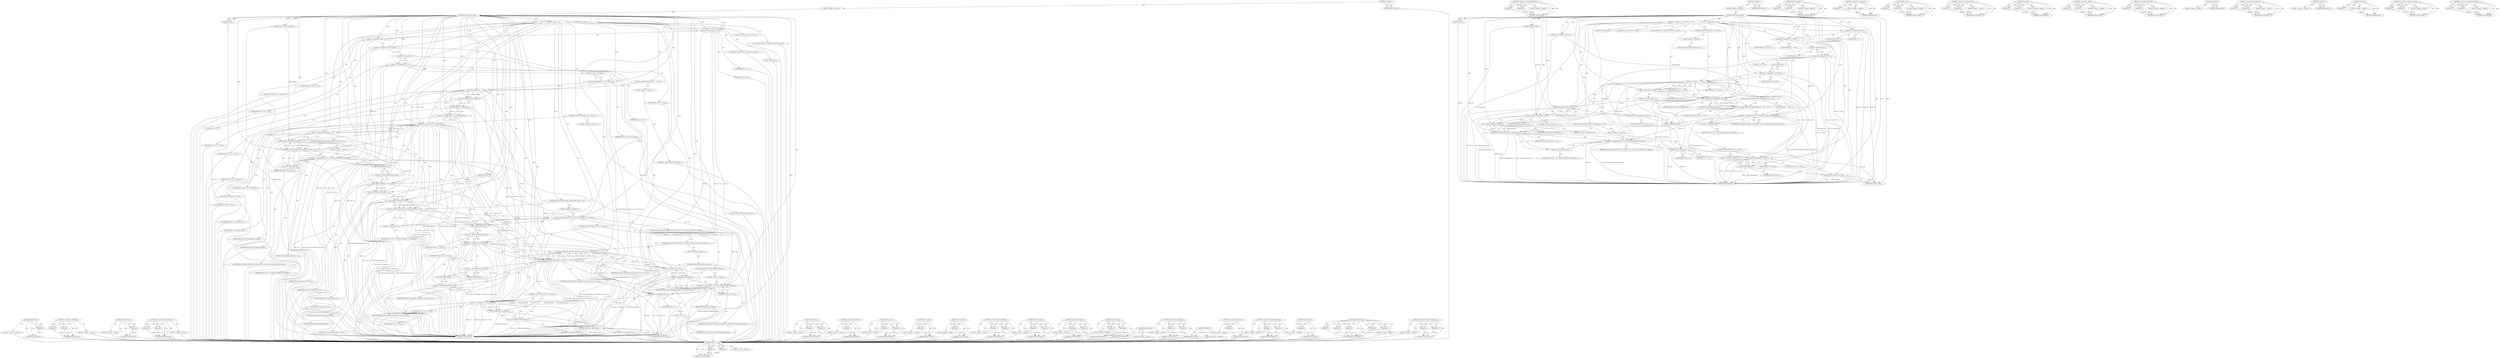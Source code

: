 digraph "&lt;operator&gt;.indirectFieldAccess" {
vulnerable_120 [label=<(METHOD,BN_set_word)>];
vulnerable_121 [label=<(PARAM,p1)>];
vulnerable_122 [label=<(PARAM,p2)>];
vulnerable_123 [label=<(BLOCK,&lt;empty&gt;,&lt;empty&gt;)>];
vulnerable_124 [label=<(METHOD_RETURN,ANY)>];
vulnerable_145 [label=<(METHOD,&lt;operator&gt;.indirectFieldAccess)>];
vulnerable_146 [label=<(PARAM,p1)>];
vulnerable_147 [label=<(PARAM,p2)>];
vulnerable_148 [label=<(BLOCK,&lt;empty&gt;,&lt;empty&gt;)>];
vulnerable_149 [label=<(METHOD_RETURN,ANY)>];
vulnerable_6 [label=<(METHOD,&lt;global&gt;)<SUB>1</SUB>>];
vulnerable_7 [label=<(BLOCK,&lt;empty&gt;,&lt;empty&gt;)<SUB>1</SUB>>];
vulnerable_8 [label=<(METHOD,DH_check_pub_key)<SUB>1</SUB>>];
vulnerable_9 [label=<(PARAM,const DH *dh)<SUB>1</SUB>>];
vulnerable_10 [label=<(PARAM,const BIGNUM *pub_key)<SUB>1</SUB>>];
vulnerable_11 [label=<(PARAM,int *ret)<SUB>1</SUB>>];
vulnerable_12 [label=<(BLOCK,{
     int ok = 0;
    BIGNUM *q = NULL;
 
    ...,{
     int ok = 0;
    BIGNUM *q = NULL;
 
    ...)<SUB>2</SUB>>];
vulnerable_13 [label="<(LOCAL,int ok: int)<SUB>3</SUB>>"];
vulnerable_14 [label=<(&lt;operator&gt;.assignment,ok = 0)<SUB>3</SUB>>];
vulnerable_15 [label=<(IDENTIFIER,ok,ok = 0)<SUB>3</SUB>>];
vulnerable_16 [label=<(LITERAL,0,ok = 0)<SUB>3</SUB>>];
vulnerable_17 [label="<(LOCAL,BIGNUM* q: BIGNUM*)<SUB>4</SUB>>"];
vulnerable_18 [label=<(&lt;operator&gt;.assignment,*q = NULL)<SUB>4</SUB>>];
vulnerable_19 [label=<(IDENTIFIER,q,*q = NULL)<SUB>4</SUB>>];
vulnerable_20 [label=<(IDENTIFIER,NULL,*q = NULL)<SUB>4</SUB>>];
vulnerable_21 [label=<(&lt;operator&gt;.assignment,*ret = 0)<SUB>6</SUB>>];
vulnerable_22 [label=<(&lt;operator&gt;.indirection,*ret)<SUB>6</SUB>>];
vulnerable_23 [label=<(IDENTIFIER,ret,*ret = 0)<SUB>6</SUB>>];
vulnerable_24 [label=<(LITERAL,0,*ret = 0)<SUB>6</SUB>>];
vulnerable_25 [label=<(&lt;operator&gt;.assignment,q = BN_new())<SUB>7</SUB>>];
vulnerable_26 [label=<(IDENTIFIER,q,q = BN_new())<SUB>7</SUB>>];
vulnerable_27 [label=<(BN_new,BN_new())<SUB>7</SUB>>];
vulnerable_28 [label=<(CONTROL_STRUCTURE,IF,if (q == NULL))<SUB>8</SUB>>];
vulnerable_29 [label=<(&lt;operator&gt;.equals,q == NULL)<SUB>8</SUB>>];
vulnerable_30 [label=<(IDENTIFIER,q,q == NULL)<SUB>8</SUB>>];
vulnerable_31 [label=<(IDENTIFIER,NULL,q == NULL)<SUB>8</SUB>>];
vulnerable_32 [label=<(BLOCK,&lt;empty&gt;,&lt;empty&gt;)<SUB>9</SUB>>];
vulnerable_33 [label=<(CONTROL_STRUCTURE,GOTO,goto err;)<SUB>9</SUB>>];
vulnerable_34 [label=<(BN_set_word,BN_set_word(q, 1))<SUB>10</SUB>>];
vulnerable_35 [label=<(IDENTIFIER,q,BN_set_word(q, 1))<SUB>10</SUB>>];
vulnerable_36 [label=<(LITERAL,1,BN_set_word(q, 1))<SUB>10</SUB>>];
vulnerable_37 [label=<(CONTROL_STRUCTURE,IF,if (BN_cmp(pub_key, q) &lt;= 0))<SUB>11</SUB>>];
vulnerable_38 [label=<(&lt;operator&gt;.lessEqualsThan,BN_cmp(pub_key, q) &lt;= 0)<SUB>11</SUB>>];
vulnerable_39 [label=<(BN_cmp,BN_cmp(pub_key, q))<SUB>11</SUB>>];
vulnerable_40 [label=<(IDENTIFIER,pub_key,BN_cmp(pub_key, q))<SUB>11</SUB>>];
vulnerable_41 [label=<(IDENTIFIER,q,BN_cmp(pub_key, q))<SUB>11</SUB>>];
vulnerable_42 [label=<(LITERAL,0,BN_cmp(pub_key, q) &lt;= 0)<SUB>11</SUB>>];
vulnerable_43 [label=<(BLOCK,&lt;empty&gt;,&lt;empty&gt;)<SUB>12</SUB>>];
vulnerable_44 [label=<(&lt;operators&gt;.assignmentOr,*ret |= DH_CHECK_PUBKEY_TOO_SMALL)<SUB>12</SUB>>];
vulnerable_45 [label=<(&lt;operator&gt;.indirection,*ret)<SUB>12</SUB>>];
vulnerable_46 [label=<(IDENTIFIER,ret,*ret |= DH_CHECK_PUBKEY_TOO_SMALL)<SUB>12</SUB>>];
vulnerable_47 [label=<(IDENTIFIER,DH_CHECK_PUBKEY_TOO_SMALL,*ret |= DH_CHECK_PUBKEY_TOO_SMALL)<SUB>12</SUB>>];
vulnerable_48 [label=<(BN_copy,BN_copy(q, dh-&gt;p))<SUB>13</SUB>>];
vulnerable_49 [label=<(IDENTIFIER,q,BN_copy(q, dh-&gt;p))<SUB>13</SUB>>];
vulnerable_50 [label=<(&lt;operator&gt;.indirectFieldAccess,dh-&gt;p)<SUB>13</SUB>>];
vulnerable_51 [label=<(IDENTIFIER,dh,BN_copy(q, dh-&gt;p))<SUB>13</SUB>>];
vulnerable_52 [label=<(FIELD_IDENTIFIER,p,p)<SUB>13</SUB>>];
vulnerable_53 [label=<(BN_sub_word,BN_sub_word(q, 1))<SUB>14</SUB>>];
vulnerable_54 [label=<(IDENTIFIER,q,BN_sub_word(q, 1))<SUB>14</SUB>>];
vulnerable_55 [label=<(LITERAL,1,BN_sub_word(q, 1))<SUB>14</SUB>>];
vulnerable_56 [label=<(CONTROL_STRUCTURE,IF,if (BN_cmp(pub_key, q) &gt;= 0))<SUB>15</SUB>>];
vulnerable_57 [label=<(&lt;operator&gt;.greaterEqualsThan,BN_cmp(pub_key, q) &gt;= 0)<SUB>15</SUB>>];
vulnerable_58 [label=<(BN_cmp,BN_cmp(pub_key, q))<SUB>15</SUB>>];
vulnerable_59 [label=<(IDENTIFIER,pub_key,BN_cmp(pub_key, q))<SUB>15</SUB>>];
vulnerable_60 [label=<(IDENTIFIER,q,BN_cmp(pub_key, q))<SUB>15</SUB>>];
vulnerable_61 [label=<(LITERAL,0,BN_cmp(pub_key, q) &gt;= 0)<SUB>15</SUB>>];
vulnerable_62 [label=<(BLOCK,&lt;empty&gt;,&lt;empty&gt;)<SUB>16</SUB>>];
vulnerable_63 [label=<(&lt;operators&gt;.assignmentOr,*ret |= DH_CHECK_PUBKEY_TOO_LARGE)<SUB>16</SUB>>];
vulnerable_64 [label=<(&lt;operator&gt;.indirection,*ret)<SUB>16</SUB>>];
vulnerable_65 [label=<(IDENTIFIER,ret,*ret |= DH_CHECK_PUBKEY_TOO_LARGE)<SUB>16</SUB>>];
vulnerable_66 [label=<(IDENTIFIER,DH_CHECK_PUBKEY_TOO_LARGE,*ret |= DH_CHECK_PUBKEY_TOO_LARGE)<SUB>16</SUB>>];
vulnerable_67 [label=<(&lt;operator&gt;.assignment,ok = 1)<SUB>18</SUB>>];
vulnerable_68 [label=<(IDENTIFIER,ok,ok = 1)<SUB>18</SUB>>];
vulnerable_69 [label=<(LITERAL,1,ok = 1)<SUB>18</SUB>>];
vulnerable_70 [label=<(JUMP_TARGET,err)<SUB>19</SUB>>];
vulnerable_71 [label=<(CONTROL_STRUCTURE,IF,if (q != NULL))<SUB>20</SUB>>];
vulnerable_72 [label=<(&lt;operator&gt;.notEquals,q != NULL)<SUB>20</SUB>>];
vulnerable_73 [label=<(IDENTIFIER,q,q != NULL)<SUB>20</SUB>>];
vulnerable_74 [label=<(IDENTIFIER,NULL,q != NULL)<SUB>20</SUB>>];
vulnerable_75 [label=<(BLOCK,&lt;empty&gt;,&lt;empty&gt;)<SUB>21</SUB>>];
vulnerable_76 [label=<(BN_free,BN_free(q))<SUB>21</SUB>>];
vulnerable_77 [label=<(IDENTIFIER,q,BN_free(q))<SUB>21</SUB>>];
vulnerable_78 [label=<(RETURN,return (ok);,return (ok);)<SUB>22</SUB>>];
vulnerable_79 [label=<(IDENTIFIER,ok,return (ok);)<SUB>22</SUB>>];
vulnerable_80 [label=<(METHOD_RETURN,int)<SUB>1</SUB>>];
vulnerable_82 [label=<(METHOD_RETURN,ANY)<SUB>1</SUB>>];
vulnerable_150 [label=<(METHOD,BN_sub_word)>];
vulnerable_151 [label=<(PARAM,p1)>];
vulnerable_152 [label=<(PARAM,p2)>];
vulnerable_153 [label=<(BLOCK,&lt;empty&gt;,&lt;empty&gt;)>];
vulnerable_154 [label=<(METHOD_RETURN,ANY)>];
vulnerable_108 [label=<(METHOD,&lt;operator&gt;.indirection)>];
vulnerable_109 [label=<(PARAM,p1)>];
vulnerable_110 [label=<(BLOCK,&lt;empty&gt;,&lt;empty&gt;)>];
vulnerable_111 [label=<(METHOD_RETURN,ANY)>];
vulnerable_140 [label=<(METHOD,BN_copy)>];
vulnerable_141 [label=<(PARAM,p1)>];
vulnerable_142 [label=<(PARAM,p2)>];
vulnerable_143 [label=<(BLOCK,&lt;empty&gt;,&lt;empty&gt;)>];
vulnerable_144 [label=<(METHOD_RETURN,ANY)>];
vulnerable_135 [label=<(METHOD,&lt;operators&gt;.assignmentOr)>];
vulnerable_136 [label=<(PARAM,p1)>];
vulnerable_137 [label=<(PARAM,p2)>];
vulnerable_138 [label=<(BLOCK,&lt;empty&gt;,&lt;empty&gt;)>];
vulnerable_139 [label=<(METHOD_RETURN,ANY)>];
vulnerable_130 [label=<(METHOD,BN_cmp)>];
vulnerable_131 [label=<(PARAM,p1)>];
vulnerable_132 [label=<(PARAM,p2)>];
vulnerable_133 [label=<(BLOCK,&lt;empty&gt;,&lt;empty&gt;)>];
vulnerable_134 [label=<(METHOD_RETURN,ANY)>];
vulnerable_115 [label=<(METHOD,&lt;operator&gt;.equals)>];
vulnerable_116 [label=<(PARAM,p1)>];
vulnerable_117 [label=<(PARAM,p2)>];
vulnerable_118 [label=<(BLOCK,&lt;empty&gt;,&lt;empty&gt;)>];
vulnerable_119 [label=<(METHOD_RETURN,ANY)>];
vulnerable_160 [label=<(METHOD,&lt;operator&gt;.notEquals)>];
vulnerable_161 [label=<(PARAM,p1)>];
vulnerable_162 [label=<(PARAM,p2)>];
vulnerable_163 [label=<(BLOCK,&lt;empty&gt;,&lt;empty&gt;)>];
vulnerable_164 [label=<(METHOD_RETURN,ANY)>];
vulnerable_112 [label=<(METHOD,BN_new)>];
vulnerable_113 [label=<(BLOCK,&lt;empty&gt;,&lt;empty&gt;)>];
vulnerable_114 [label=<(METHOD_RETURN,ANY)>];
vulnerable_103 [label=<(METHOD,&lt;operator&gt;.assignment)>];
vulnerable_104 [label=<(PARAM,p1)>];
vulnerable_105 [label=<(PARAM,p2)>];
vulnerable_106 [label=<(BLOCK,&lt;empty&gt;,&lt;empty&gt;)>];
vulnerable_107 [label=<(METHOD_RETURN,ANY)>];
vulnerable_97 [label=<(METHOD,&lt;global&gt;)<SUB>1</SUB>>];
vulnerable_98 [label=<(BLOCK,&lt;empty&gt;,&lt;empty&gt;)>];
vulnerable_99 [label=<(METHOD_RETURN,ANY)>];
vulnerable_165 [label=<(METHOD,BN_free)>];
vulnerable_166 [label=<(PARAM,p1)>];
vulnerable_167 [label=<(BLOCK,&lt;empty&gt;,&lt;empty&gt;)>];
vulnerable_168 [label=<(METHOD_RETURN,ANY)>];
vulnerable_125 [label=<(METHOD,&lt;operator&gt;.lessEqualsThan)>];
vulnerable_126 [label=<(PARAM,p1)>];
vulnerable_127 [label=<(PARAM,p2)>];
vulnerable_128 [label=<(BLOCK,&lt;empty&gt;,&lt;empty&gt;)>];
vulnerable_129 [label=<(METHOD_RETURN,ANY)>];
vulnerable_155 [label=<(METHOD,&lt;operator&gt;.greaterEqualsThan)>];
vulnerable_156 [label=<(PARAM,p1)>];
vulnerable_157 [label=<(PARAM,p2)>];
vulnerable_158 [label=<(BLOCK,&lt;empty&gt;,&lt;empty&gt;)>];
vulnerable_159 [label=<(METHOD_RETURN,ANY)>];
fixed_239 [label=<(METHOD,BN_CTX_end)>];
fixed_240 [label=<(PARAM,p1)>];
fixed_241 [label=<(BLOCK,&lt;empty&gt;,&lt;empty&gt;)>];
fixed_242 [label=<(METHOD_RETURN,ANY)>];
fixed_218 [label=<(METHOD,&lt;operator&gt;.notEquals)>];
fixed_219 [label=<(PARAM,p1)>];
fixed_220 [label=<(PARAM,p2)>];
fixed_221 [label=<(BLOCK,&lt;empty&gt;,&lt;empty&gt;)>];
fixed_222 [label=<(METHOD_RETURN,ANY)>];
fixed_170 [label=<(METHOD,BN_CTX_start)>];
fixed_171 [label=<(PARAM,p1)>];
fixed_172 [label=<(BLOCK,&lt;empty&gt;,&lt;empty&gt;)>];
fixed_173 [label=<(METHOD_RETURN,ANY)>];
fixed_193 [label=<(METHOD,&lt;operators&gt;.assignmentOr)>];
fixed_194 [label=<(PARAM,p1)>];
fixed_195 [label=<(PARAM,p2)>];
fixed_196 [label=<(BLOCK,&lt;empty&gt;,&lt;empty&gt;)>];
fixed_197 [label=<(METHOD_RETURN,ANY)>];
fixed_6 [label=<(METHOD,&lt;global&gt;)<SUB>1</SUB>>];
fixed_7 [label=<(BLOCK,&lt;empty&gt;,&lt;empty&gt;)<SUB>1</SUB>>];
fixed_8 [label=<(METHOD,DH_check_pub_key)<SUB>1</SUB>>];
fixed_9 [label=<(PARAM,const DH *dh)<SUB>1</SUB>>];
fixed_10 [label=<(PARAM,const BIGNUM *pub_key)<SUB>1</SUB>>];
fixed_11 [label=<(PARAM,int *ret)<SUB>1</SUB>>];
fixed_12 [label=<(BLOCK,{
     int ok = 0;
    BIGNUM *tmp = NULL;
    ...,{
     int ok = 0;
    BIGNUM *tmp = NULL;
    ...)<SUB>2</SUB>>];
fixed_13 [label="<(LOCAL,int ok: int)<SUB>3</SUB>>"];
fixed_14 [label=<(&lt;operator&gt;.assignment,ok = 0)<SUB>3</SUB>>];
fixed_15 [label=<(IDENTIFIER,ok,ok = 0)<SUB>3</SUB>>];
fixed_16 [label=<(LITERAL,0,ok = 0)<SUB>3</SUB>>];
fixed_17 [label="<(LOCAL,BIGNUM* tmp: BIGNUM*)<SUB>4</SUB>>"];
fixed_18 [label=<(&lt;operator&gt;.assignment,*tmp = NULL)<SUB>4</SUB>>];
fixed_19 [label=<(IDENTIFIER,tmp,*tmp = NULL)<SUB>4</SUB>>];
fixed_20 [label=<(IDENTIFIER,NULL,*tmp = NULL)<SUB>4</SUB>>];
fixed_21 [label="<(LOCAL,BN_CTX* ctx: BN_CTX*)<SUB>5</SUB>>"];
fixed_22 [label=<(&lt;operator&gt;.assignment,*ctx = NULL)<SUB>5</SUB>>];
fixed_23 [label=<(IDENTIFIER,ctx,*ctx = NULL)<SUB>5</SUB>>];
fixed_24 [label=<(IDENTIFIER,NULL,*ctx = NULL)<SUB>5</SUB>>];
fixed_25 [label=<(&lt;operator&gt;.assignment,*ret = 0)<SUB>7</SUB>>];
fixed_26 [label=<(&lt;operator&gt;.indirection,*ret)<SUB>7</SUB>>];
fixed_27 [label=<(IDENTIFIER,ret,*ret = 0)<SUB>7</SUB>>];
fixed_28 [label=<(LITERAL,0,*ret = 0)<SUB>7</SUB>>];
fixed_29 [label=<(&lt;operator&gt;.assignment,ctx = BN_CTX_new())<SUB>8</SUB>>];
fixed_30 [label=<(IDENTIFIER,ctx,ctx = BN_CTX_new())<SUB>8</SUB>>];
fixed_31 [label=<(BN_CTX_new,BN_CTX_new())<SUB>8</SUB>>];
fixed_32 [label=<(CONTROL_STRUCTURE,IF,if (ctx == NULL))<SUB>9</SUB>>];
fixed_33 [label=<(&lt;operator&gt;.equals,ctx == NULL)<SUB>9</SUB>>];
fixed_34 [label=<(IDENTIFIER,ctx,ctx == NULL)<SUB>9</SUB>>];
fixed_35 [label=<(IDENTIFIER,NULL,ctx == NULL)<SUB>9</SUB>>];
fixed_36 [label=<(BLOCK,&lt;empty&gt;,&lt;empty&gt;)<SUB>10</SUB>>];
fixed_37 [label=<(CONTROL_STRUCTURE,GOTO,goto err;)<SUB>10</SUB>>];
fixed_38 [label=<(BN_CTX_start,BN_CTX_start(ctx))<SUB>11</SUB>>];
fixed_39 [label=<(IDENTIFIER,ctx,BN_CTX_start(ctx))<SUB>11</SUB>>];
fixed_40 [label=<(&lt;operator&gt;.assignment,tmp = BN_CTX_get(ctx))<SUB>12</SUB>>];
fixed_41 [label=<(IDENTIFIER,tmp,tmp = BN_CTX_get(ctx))<SUB>12</SUB>>];
fixed_42 [label=<(BN_CTX_get,BN_CTX_get(ctx))<SUB>12</SUB>>];
fixed_43 [label=<(IDENTIFIER,ctx,BN_CTX_get(ctx))<SUB>12</SUB>>];
fixed_44 [label=<(CONTROL_STRUCTURE,IF,if (tmp == NULL))<SUB>13</SUB>>];
fixed_45 [label=<(&lt;operator&gt;.equals,tmp == NULL)<SUB>13</SUB>>];
fixed_46 [label=<(IDENTIFIER,tmp,tmp == NULL)<SUB>13</SUB>>];
fixed_47 [label=<(IDENTIFIER,NULL,tmp == NULL)<SUB>13</SUB>>];
fixed_48 [label=<(BLOCK,&lt;empty&gt;,&lt;empty&gt;)<SUB>14</SUB>>];
fixed_49 [label=<(CONTROL_STRUCTURE,GOTO,goto err;)<SUB>14</SUB>>];
fixed_50 [label=<(BN_set_word,BN_set_word(tmp, 1))<SUB>15</SUB>>];
fixed_51 [label=<(IDENTIFIER,tmp,BN_set_word(tmp, 1))<SUB>15</SUB>>];
fixed_52 [label=<(LITERAL,1,BN_set_word(tmp, 1))<SUB>15</SUB>>];
fixed_53 [label=<(CONTROL_STRUCTURE,IF,if (BN_cmp(pub_key, tmp) &lt;= 0))<SUB>16</SUB>>];
fixed_54 [label=<(&lt;operator&gt;.lessEqualsThan,BN_cmp(pub_key, tmp) &lt;= 0)<SUB>16</SUB>>];
fixed_55 [label=<(BN_cmp,BN_cmp(pub_key, tmp))<SUB>16</SUB>>];
fixed_56 [label=<(IDENTIFIER,pub_key,BN_cmp(pub_key, tmp))<SUB>16</SUB>>];
fixed_57 [label=<(IDENTIFIER,tmp,BN_cmp(pub_key, tmp))<SUB>16</SUB>>];
fixed_58 [label=<(LITERAL,0,BN_cmp(pub_key, tmp) &lt;= 0)<SUB>16</SUB>>];
fixed_59 [label=<(BLOCK,&lt;empty&gt;,&lt;empty&gt;)<SUB>17</SUB>>];
fixed_60 [label=<(&lt;operators&gt;.assignmentOr,*ret |= DH_CHECK_PUBKEY_TOO_SMALL)<SUB>17</SUB>>];
fixed_61 [label=<(&lt;operator&gt;.indirection,*ret)<SUB>17</SUB>>];
fixed_62 [label=<(IDENTIFIER,ret,*ret |= DH_CHECK_PUBKEY_TOO_SMALL)<SUB>17</SUB>>];
fixed_63 [label=<(IDENTIFIER,DH_CHECK_PUBKEY_TOO_SMALL,*ret |= DH_CHECK_PUBKEY_TOO_SMALL)<SUB>17</SUB>>];
fixed_64 [label=<(BN_copy,BN_copy(tmp, dh-&gt;p))<SUB>18</SUB>>];
fixed_65 [label=<(IDENTIFIER,tmp,BN_copy(tmp, dh-&gt;p))<SUB>18</SUB>>];
fixed_66 [label=<(&lt;operator&gt;.indirectFieldAccess,dh-&gt;p)<SUB>18</SUB>>];
fixed_67 [label=<(IDENTIFIER,dh,BN_copy(tmp, dh-&gt;p))<SUB>18</SUB>>];
fixed_68 [label=<(FIELD_IDENTIFIER,p,p)<SUB>18</SUB>>];
fixed_69 [label=<(BN_sub_word,BN_sub_word(tmp, 1))<SUB>19</SUB>>];
fixed_70 [label=<(IDENTIFIER,tmp,BN_sub_word(tmp, 1))<SUB>19</SUB>>];
fixed_71 [label=<(LITERAL,1,BN_sub_word(tmp, 1))<SUB>19</SUB>>];
fixed_72 [label=<(CONTROL_STRUCTURE,IF,if (BN_cmp(pub_key, tmp) &gt;= 0))<SUB>20</SUB>>];
fixed_73 [label=<(&lt;operator&gt;.greaterEqualsThan,BN_cmp(pub_key, tmp) &gt;= 0)<SUB>20</SUB>>];
fixed_74 [label=<(BN_cmp,BN_cmp(pub_key, tmp))<SUB>20</SUB>>];
fixed_75 [label=<(IDENTIFIER,pub_key,BN_cmp(pub_key, tmp))<SUB>20</SUB>>];
fixed_76 [label=<(IDENTIFIER,tmp,BN_cmp(pub_key, tmp))<SUB>20</SUB>>];
fixed_77 [label=<(LITERAL,0,BN_cmp(pub_key, tmp) &gt;= 0)<SUB>20</SUB>>];
fixed_78 [label=<(BLOCK,&lt;empty&gt;,&lt;empty&gt;)<SUB>21</SUB>>];
fixed_79 [label=<(&lt;operators&gt;.assignmentOr,*ret |= DH_CHECK_PUBKEY_TOO_LARGE)<SUB>21</SUB>>];
fixed_80 [label=<(&lt;operator&gt;.indirection,*ret)<SUB>21</SUB>>];
fixed_81 [label=<(IDENTIFIER,ret,*ret |= DH_CHECK_PUBKEY_TOO_LARGE)<SUB>21</SUB>>];
fixed_82 [label=<(IDENTIFIER,DH_CHECK_PUBKEY_TOO_LARGE,*ret |= DH_CHECK_PUBKEY_TOO_LARGE)<SUB>21</SUB>>];
fixed_83 [label=<(CONTROL_STRUCTURE,IF,if (dh-&gt;q != NULL))<SUB>23</SUB>>];
fixed_84 [label=<(&lt;operator&gt;.notEquals,dh-&gt;q != NULL)<SUB>23</SUB>>];
fixed_85 [label=<(&lt;operator&gt;.indirectFieldAccess,dh-&gt;q)<SUB>23</SUB>>];
fixed_86 [label=<(IDENTIFIER,dh,dh-&gt;q != NULL)<SUB>23</SUB>>];
fixed_87 [label=<(FIELD_IDENTIFIER,q,q)<SUB>23</SUB>>];
fixed_88 [label=<(IDENTIFIER,NULL,dh-&gt;q != NULL)<SUB>23</SUB>>];
fixed_89 [label=<(BLOCK,{
        /* Check pub_key^q == 1 mod p */
    ...,{
        /* Check pub_key^q == 1 mod p */
    ...)<SUB>23</SUB>>];
fixed_90 [label=<(CONTROL_STRUCTURE,IF,if (!BN_mod_exp(tmp, pub_key, dh-&gt;q, dh-&gt;p, ctx)))<SUB>25</SUB>>];
fixed_91 [label=<(&lt;operator&gt;.logicalNot,!BN_mod_exp(tmp, pub_key, dh-&gt;q, dh-&gt;p, ctx))<SUB>25</SUB>>];
fixed_92 [label=<(BN_mod_exp,BN_mod_exp(tmp, pub_key, dh-&gt;q, dh-&gt;p, ctx))<SUB>25</SUB>>];
fixed_93 [label=<(IDENTIFIER,tmp,BN_mod_exp(tmp, pub_key, dh-&gt;q, dh-&gt;p, ctx))<SUB>25</SUB>>];
fixed_94 [label=<(IDENTIFIER,pub_key,BN_mod_exp(tmp, pub_key, dh-&gt;q, dh-&gt;p, ctx))<SUB>25</SUB>>];
fixed_95 [label=<(&lt;operator&gt;.indirectFieldAccess,dh-&gt;q)<SUB>25</SUB>>];
fixed_96 [label=<(IDENTIFIER,dh,BN_mod_exp(tmp, pub_key, dh-&gt;q, dh-&gt;p, ctx))<SUB>25</SUB>>];
fixed_97 [label=<(FIELD_IDENTIFIER,q,q)<SUB>25</SUB>>];
fixed_98 [label=<(&lt;operator&gt;.indirectFieldAccess,dh-&gt;p)<SUB>25</SUB>>];
fixed_99 [label=<(IDENTIFIER,dh,BN_mod_exp(tmp, pub_key, dh-&gt;q, dh-&gt;p, ctx))<SUB>25</SUB>>];
fixed_100 [label=<(FIELD_IDENTIFIER,p,p)<SUB>25</SUB>>];
fixed_101 [label=<(IDENTIFIER,ctx,BN_mod_exp(tmp, pub_key, dh-&gt;q, dh-&gt;p, ctx))<SUB>25</SUB>>];
fixed_102 [label=<(BLOCK,&lt;empty&gt;,&lt;empty&gt;)<SUB>26</SUB>>];
fixed_103 [label=<(CONTROL_STRUCTURE,GOTO,goto err;)<SUB>26</SUB>>];
fixed_104 [label=<(CONTROL_STRUCTURE,IF,if (!BN_is_one(tmp)))<SUB>27</SUB>>];
fixed_105 [label=<(&lt;operator&gt;.logicalNot,!BN_is_one(tmp))<SUB>27</SUB>>];
fixed_106 [label=<(BN_is_one,BN_is_one(tmp))<SUB>27</SUB>>];
fixed_107 [label=<(IDENTIFIER,tmp,BN_is_one(tmp))<SUB>27</SUB>>];
fixed_108 [label=<(BLOCK,&lt;empty&gt;,&lt;empty&gt;)<SUB>28</SUB>>];
fixed_109 [label=<(&lt;operators&gt;.assignmentOr,*ret |= DH_CHECK_PUBKEY_INVALID)<SUB>28</SUB>>];
fixed_110 [label=<(&lt;operator&gt;.indirection,*ret)<SUB>28</SUB>>];
fixed_111 [label=<(IDENTIFIER,ret,*ret |= DH_CHECK_PUBKEY_INVALID)<SUB>28</SUB>>];
fixed_112 [label=<(IDENTIFIER,DH_CHECK_PUBKEY_INVALID,*ret |= DH_CHECK_PUBKEY_INVALID)<SUB>28</SUB>>];
fixed_113 [label=<(&lt;operator&gt;.assignment,ok = 1)<SUB>31</SUB>>];
fixed_114 [label=<(IDENTIFIER,ok,ok = 1)<SUB>31</SUB>>];
fixed_115 [label=<(LITERAL,1,ok = 1)<SUB>31</SUB>>];
fixed_116 [label=<(JUMP_TARGET,err)<SUB>32</SUB>>];
fixed_117 [label=<(CONTROL_STRUCTURE,IF,if (ctx != NULL))<SUB>33</SUB>>];
fixed_118 [label=<(&lt;operator&gt;.notEquals,ctx != NULL)<SUB>33</SUB>>];
fixed_119 [label=<(IDENTIFIER,ctx,ctx != NULL)<SUB>33</SUB>>];
fixed_120 [label=<(IDENTIFIER,NULL,ctx != NULL)<SUB>33</SUB>>];
fixed_121 [label=<(BLOCK,{
        BN_CTX_end(ctx);
        BN_CTX_free(...,{
        BN_CTX_end(ctx);
        BN_CTX_free(...)<SUB>33</SUB>>];
fixed_122 [label=<(BN_CTX_end,BN_CTX_end(ctx))<SUB>34</SUB>>];
fixed_123 [label=<(IDENTIFIER,ctx,BN_CTX_end(ctx))<SUB>34</SUB>>];
fixed_124 [label=<(BN_CTX_free,BN_CTX_free(ctx))<SUB>35</SUB>>];
fixed_125 [label=<(IDENTIFIER,ctx,BN_CTX_free(ctx))<SUB>35</SUB>>];
fixed_126 [label=<(RETURN,return (ok);,return (ok);)<SUB>37</SUB>>];
fixed_127 [label=<(IDENTIFIER,ok,return (ok);)<SUB>37</SUB>>];
fixed_128 [label=<(METHOD_RETURN,int)<SUB>1</SUB>>];
fixed_130 [label=<(METHOD_RETURN,ANY)<SUB>1</SUB>>];
fixed_198 [label=<(METHOD,BN_copy)>];
fixed_199 [label=<(PARAM,p1)>];
fixed_200 [label=<(PARAM,p2)>];
fixed_201 [label=<(BLOCK,&lt;empty&gt;,&lt;empty&gt;)>];
fixed_202 [label=<(METHOD_RETURN,ANY)>];
fixed_158 [label=<(METHOD,&lt;operator&gt;.indirection)>];
fixed_159 [label=<(PARAM,p1)>];
fixed_160 [label=<(BLOCK,&lt;empty&gt;,&lt;empty&gt;)>];
fixed_161 [label=<(METHOD_RETURN,ANY)>];
fixed_188 [label=<(METHOD,BN_cmp)>];
fixed_189 [label=<(PARAM,p1)>];
fixed_190 [label=<(PARAM,p2)>];
fixed_191 [label=<(BLOCK,&lt;empty&gt;,&lt;empty&gt;)>];
fixed_192 [label=<(METHOD_RETURN,ANY)>];
fixed_235 [label=<(METHOD,BN_is_one)>];
fixed_236 [label=<(PARAM,p1)>];
fixed_237 [label=<(BLOCK,&lt;empty&gt;,&lt;empty&gt;)>];
fixed_238 [label=<(METHOD_RETURN,ANY)>];
fixed_243 [label=<(METHOD,BN_CTX_free)>];
fixed_244 [label=<(PARAM,p1)>];
fixed_245 [label=<(BLOCK,&lt;empty&gt;,&lt;empty&gt;)>];
fixed_246 [label=<(METHOD_RETURN,ANY)>];
fixed_183 [label=<(METHOD,&lt;operator&gt;.lessEqualsThan)>];
fixed_184 [label=<(PARAM,p1)>];
fixed_185 [label=<(PARAM,p2)>];
fixed_186 [label=<(BLOCK,&lt;empty&gt;,&lt;empty&gt;)>];
fixed_187 [label=<(METHOD_RETURN,ANY)>];
fixed_178 [label=<(METHOD,BN_set_word)>];
fixed_179 [label=<(PARAM,p1)>];
fixed_180 [label=<(PARAM,p2)>];
fixed_181 [label=<(BLOCK,&lt;empty&gt;,&lt;empty&gt;)>];
fixed_182 [label=<(METHOD_RETURN,ANY)>];
fixed_165 [label=<(METHOD,&lt;operator&gt;.equals)>];
fixed_166 [label=<(PARAM,p1)>];
fixed_167 [label=<(PARAM,p2)>];
fixed_168 [label=<(BLOCK,&lt;empty&gt;,&lt;empty&gt;)>];
fixed_169 [label=<(METHOD_RETURN,ANY)>];
fixed_208 [label=<(METHOD,BN_sub_word)>];
fixed_209 [label=<(PARAM,p1)>];
fixed_210 [label=<(PARAM,p2)>];
fixed_211 [label=<(BLOCK,&lt;empty&gt;,&lt;empty&gt;)>];
fixed_212 [label=<(METHOD_RETURN,ANY)>];
fixed_162 [label=<(METHOD,BN_CTX_new)>];
fixed_163 [label=<(BLOCK,&lt;empty&gt;,&lt;empty&gt;)>];
fixed_164 [label=<(METHOD_RETURN,ANY)>];
fixed_153 [label=<(METHOD,&lt;operator&gt;.assignment)>];
fixed_154 [label=<(PARAM,p1)>];
fixed_155 [label=<(PARAM,p2)>];
fixed_156 [label=<(BLOCK,&lt;empty&gt;,&lt;empty&gt;)>];
fixed_157 [label=<(METHOD_RETURN,ANY)>];
fixed_147 [label=<(METHOD,&lt;global&gt;)<SUB>1</SUB>>];
fixed_148 [label=<(BLOCK,&lt;empty&gt;,&lt;empty&gt;)>];
fixed_149 [label=<(METHOD_RETURN,ANY)>];
fixed_223 [label=<(METHOD,&lt;operator&gt;.logicalNot)>];
fixed_224 [label=<(PARAM,p1)>];
fixed_225 [label=<(BLOCK,&lt;empty&gt;,&lt;empty&gt;)>];
fixed_226 [label=<(METHOD_RETURN,ANY)>];
fixed_213 [label=<(METHOD,&lt;operator&gt;.greaterEqualsThan)>];
fixed_214 [label=<(PARAM,p1)>];
fixed_215 [label=<(PARAM,p2)>];
fixed_216 [label=<(BLOCK,&lt;empty&gt;,&lt;empty&gt;)>];
fixed_217 [label=<(METHOD_RETURN,ANY)>];
fixed_174 [label=<(METHOD,BN_CTX_get)>];
fixed_175 [label=<(PARAM,p1)>];
fixed_176 [label=<(BLOCK,&lt;empty&gt;,&lt;empty&gt;)>];
fixed_177 [label=<(METHOD_RETURN,ANY)>];
fixed_227 [label=<(METHOD,BN_mod_exp)>];
fixed_228 [label=<(PARAM,p1)>];
fixed_229 [label=<(PARAM,p2)>];
fixed_230 [label=<(PARAM,p3)>];
fixed_231 [label=<(PARAM,p4)>];
fixed_232 [label=<(PARAM,p5)>];
fixed_233 [label=<(BLOCK,&lt;empty&gt;,&lt;empty&gt;)>];
fixed_234 [label=<(METHOD_RETURN,ANY)>];
fixed_203 [label=<(METHOD,&lt;operator&gt;.indirectFieldAccess)>];
fixed_204 [label=<(PARAM,p1)>];
fixed_205 [label=<(PARAM,p2)>];
fixed_206 [label=<(BLOCK,&lt;empty&gt;,&lt;empty&gt;)>];
fixed_207 [label=<(METHOD_RETURN,ANY)>];
vulnerable_120 -> vulnerable_121  [key=0, label="AST: "];
vulnerable_120 -> vulnerable_121  [key=1, label="DDG: "];
vulnerable_120 -> vulnerable_123  [key=0, label="AST: "];
vulnerable_120 -> vulnerable_122  [key=0, label="AST: "];
vulnerable_120 -> vulnerable_122  [key=1, label="DDG: "];
vulnerable_120 -> vulnerable_124  [key=0, label="AST: "];
vulnerable_120 -> vulnerable_124  [key=1, label="CFG: "];
vulnerable_121 -> vulnerable_124  [key=0, label="DDG: p1"];
vulnerable_122 -> vulnerable_124  [key=0, label="DDG: p2"];
vulnerable_145 -> vulnerable_146  [key=0, label="AST: "];
vulnerable_145 -> vulnerable_146  [key=1, label="DDG: "];
vulnerable_145 -> vulnerable_148  [key=0, label="AST: "];
vulnerable_145 -> vulnerable_147  [key=0, label="AST: "];
vulnerable_145 -> vulnerable_147  [key=1, label="DDG: "];
vulnerable_145 -> vulnerable_149  [key=0, label="AST: "];
vulnerable_145 -> vulnerable_149  [key=1, label="CFG: "];
vulnerable_146 -> vulnerable_149  [key=0, label="DDG: p1"];
vulnerable_147 -> vulnerable_149  [key=0, label="DDG: p2"];
vulnerable_6 -> vulnerable_7  [key=0, label="AST: "];
vulnerable_6 -> vulnerable_82  [key=0, label="AST: "];
vulnerable_6 -> vulnerable_82  [key=1, label="CFG: "];
vulnerable_7 -> vulnerable_8  [key=0, label="AST: "];
vulnerable_8 -> vulnerable_9  [key=0, label="AST: "];
vulnerable_8 -> vulnerable_9  [key=1, label="DDG: "];
vulnerable_8 -> vulnerable_10  [key=0, label="AST: "];
vulnerable_8 -> vulnerable_10  [key=1, label="DDG: "];
vulnerable_8 -> vulnerable_11  [key=0, label="AST: "];
vulnerable_8 -> vulnerable_11  [key=1, label="DDG: "];
vulnerable_8 -> vulnerable_12  [key=0, label="AST: "];
vulnerable_8 -> vulnerable_80  [key=0, label="AST: "];
vulnerable_8 -> vulnerable_14  [key=0, label="CFG: "];
vulnerable_8 -> vulnerable_14  [key=1, label="DDG: "];
vulnerable_8 -> vulnerable_18  [key=0, label="DDG: "];
vulnerable_8 -> vulnerable_21  [key=0, label="DDG: "];
vulnerable_8 -> vulnerable_25  [key=0, label="DDG: "];
vulnerable_8 -> vulnerable_67  [key=0, label="DDG: "];
vulnerable_8 -> vulnerable_34  [key=0, label="DDG: "];
vulnerable_8 -> vulnerable_48  [key=0, label="DDG: "];
vulnerable_8 -> vulnerable_53  [key=0, label="DDG: "];
vulnerable_8 -> vulnerable_79  [key=0, label="DDG: "];
vulnerable_8 -> vulnerable_29  [key=0, label="DDG: "];
vulnerable_8 -> vulnerable_38  [key=0, label="DDG: "];
vulnerable_8 -> vulnerable_44  [key=0, label="DDG: "];
vulnerable_8 -> vulnerable_57  [key=0, label="DDG: "];
vulnerable_8 -> vulnerable_63  [key=0, label="DDG: "];
vulnerable_8 -> vulnerable_72  [key=0, label="DDG: "];
vulnerable_8 -> vulnerable_39  [key=0, label="DDG: "];
vulnerable_8 -> vulnerable_58  [key=0, label="DDG: "];
vulnerable_8 -> vulnerable_76  [key=0, label="DDG: "];
vulnerable_9 -> vulnerable_80  [key=0, label="DDG: dh"];
vulnerable_9 -> vulnerable_48  [key=0, label="DDG: dh"];
vulnerable_10 -> vulnerable_80  [key=0, label="DDG: pub_key"];
vulnerable_10 -> vulnerable_39  [key=0, label="DDG: pub_key"];
vulnerable_11 -> vulnerable_80  [key=0, label="DDG: ret"];
vulnerable_12 -> vulnerable_13  [key=0, label="AST: "];
vulnerable_12 -> vulnerable_14  [key=0, label="AST: "];
vulnerable_12 -> vulnerable_17  [key=0, label="AST: "];
vulnerable_12 -> vulnerable_18  [key=0, label="AST: "];
vulnerable_12 -> vulnerable_21  [key=0, label="AST: "];
vulnerable_12 -> vulnerable_25  [key=0, label="AST: "];
vulnerable_12 -> vulnerable_28  [key=0, label="AST: "];
vulnerable_12 -> vulnerable_34  [key=0, label="AST: "];
vulnerable_12 -> vulnerable_37  [key=0, label="AST: "];
vulnerable_12 -> vulnerable_48  [key=0, label="AST: "];
vulnerable_12 -> vulnerable_53  [key=0, label="AST: "];
vulnerable_12 -> vulnerable_56  [key=0, label="AST: "];
vulnerable_12 -> vulnerable_67  [key=0, label="AST: "];
vulnerable_12 -> vulnerable_70  [key=0, label="AST: "];
vulnerable_12 -> vulnerable_71  [key=0, label="AST: "];
vulnerable_12 -> vulnerable_78  [key=0, label="AST: "];
vulnerable_14 -> vulnerable_15  [key=0, label="AST: "];
vulnerable_14 -> vulnerable_16  [key=0, label="AST: "];
vulnerable_14 -> vulnerable_18  [key=0, label="CFG: "];
vulnerable_14 -> vulnerable_80  [key=0, label="DDG: ok"];
vulnerable_14 -> vulnerable_80  [key=1, label="DDG: ok = 0"];
vulnerable_14 -> vulnerable_79  [key=0, label="DDG: ok"];
vulnerable_18 -> vulnerable_19  [key=0, label="AST: "];
vulnerable_18 -> vulnerable_20  [key=0, label="AST: "];
vulnerable_18 -> vulnerable_22  [key=0, label="CFG: "];
vulnerable_18 -> vulnerable_80  [key=0, label="DDG: *q = NULL"];
vulnerable_21 -> vulnerable_22  [key=0, label="AST: "];
vulnerable_21 -> vulnerable_24  [key=0, label="AST: "];
vulnerable_21 -> vulnerable_27  [key=0, label="CFG: "];
vulnerable_21 -> vulnerable_80  [key=0, label="DDG: *ret"];
vulnerable_21 -> vulnerable_80  [key=1, label="DDG: *ret = 0"];
vulnerable_21 -> vulnerable_44  [key=0, label="DDG: *ret"];
vulnerable_21 -> vulnerable_63  [key=0, label="DDG: *ret"];
vulnerable_22 -> vulnerable_23  [key=0, label="AST: "];
vulnerable_22 -> vulnerable_21  [key=0, label="CFG: "];
vulnerable_25 -> vulnerable_26  [key=0, label="AST: "];
vulnerable_25 -> vulnerable_27  [key=0, label="AST: "];
vulnerable_25 -> vulnerable_29  [key=0, label="CFG: "];
vulnerable_25 -> vulnerable_29  [key=1, label="DDG: q"];
vulnerable_25 -> vulnerable_80  [key=0, label="DDG: BN_new()"];
vulnerable_25 -> vulnerable_80  [key=1, label="DDG: q = BN_new()"];
vulnerable_27 -> vulnerable_25  [key=0, label="CFG: "];
vulnerable_28 -> vulnerable_29  [key=0, label="AST: "];
vulnerable_28 -> vulnerable_32  [key=0, label="AST: "];
vulnerable_29 -> vulnerable_30  [key=0, label="AST: "];
vulnerable_29 -> vulnerable_31  [key=0, label="AST: "];
vulnerable_29 -> vulnerable_72  [key=0, label="CFG: "];
vulnerable_29 -> vulnerable_72  [key=1, label="DDG: q"];
vulnerable_29 -> vulnerable_72  [key=2, label="DDG: NULL"];
vulnerable_29 -> vulnerable_34  [key=0, label="CFG: "];
vulnerable_29 -> vulnerable_34  [key=1, label="DDG: q"];
vulnerable_29 -> vulnerable_34  [key=2, label="CDG: "];
vulnerable_29 -> vulnerable_80  [key=0, label="DDG: q == NULL"];
vulnerable_29 -> vulnerable_48  [key=0, label="CDG: "];
vulnerable_29 -> vulnerable_58  [key=0, label="CDG: "];
vulnerable_29 -> vulnerable_57  [key=0, label="CDG: "];
vulnerable_29 -> vulnerable_52  [key=0, label="CDG: "];
vulnerable_29 -> vulnerable_53  [key=0, label="CDG: "];
vulnerable_29 -> vulnerable_38  [key=0, label="CDG: "];
vulnerable_29 -> vulnerable_67  [key=0, label="CDG: "];
vulnerable_29 -> vulnerable_50  [key=0, label="CDG: "];
vulnerable_29 -> vulnerable_39  [key=0, label="CDG: "];
vulnerable_32 -> vulnerable_33  [key=0, label="AST: "];
vulnerable_34 -> vulnerable_35  [key=0, label="AST: "];
vulnerable_34 -> vulnerable_36  [key=0, label="AST: "];
vulnerable_34 -> vulnerable_39  [key=0, label="CFG: "];
vulnerable_34 -> vulnerable_39  [key=1, label="DDG: q"];
vulnerable_34 -> vulnerable_80  [key=0, label="DDG: BN_set_word(q, 1)"];
vulnerable_37 -> vulnerable_38  [key=0, label="AST: "];
vulnerable_37 -> vulnerable_43  [key=0, label="AST: "];
vulnerable_38 -> vulnerable_39  [key=0, label="AST: "];
vulnerable_38 -> vulnerable_42  [key=0, label="AST: "];
vulnerable_38 -> vulnerable_45  [key=0, label="CFG: "];
vulnerable_38 -> vulnerable_45  [key=1, label="CDG: "];
vulnerable_38 -> vulnerable_52  [key=0, label="CFG: "];
vulnerable_38 -> vulnerable_80  [key=0, label="DDG: BN_cmp(pub_key, q) &lt;= 0"];
vulnerable_38 -> vulnerable_44  [key=0, label="CDG: "];
vulnerable_39 -> vulnerable_40  [key=0, label="AST: "];
vulnerable_39 -> vulnerable_41  [key=0, label="AST: "];
vulnerable_39 -> vulnerable_38  [key=0, label="CFG: "];
vulnerable_39 -> vulnerable_38  [key=1, label="DDG: pub_key"];
vulnerable_39 -> vulnerable_38  [key=2, label="DDG: q"];
vulnerable_39 -> vulnerable_48  [key=0, label="DDG: q"];
vulnerable_39 -> vulnerable_58  [key=0, label="DDG: pub_key"];
vulnerable_43 -> vulnerable_44  [key=0, label="AST: "];
vulnerable_44 -> vulnerable_45  [key=0, label="AST: "];
vulnerable_44 -> vulnerable_47  [key=0, label="AST: "];
vulnerable_44 -> vulnerable_52  [key=0, label="CFG: "];
vulnerable_44 -> vulnerable_80  [key=0, label="DDG: *ret"];
vulnerable_44 -> vulnerable_80  [key=1, label="DDG: DH_CHECK_PUBKEY_TOO_SMALL"];
vulnerable_44 -> vulnerable_63  [key=0, label="DDG: *ret"];
vulnerable_45 -> vulnerable_46  [key=0, label="AST: "];
vulnerable_45 -> vulnerable_44  [key=0, label="CFG: "];
vulnerable_48 -> vulnerable_49  [key=0, label="AST: "];
vulnerable_48 -> vulnerable_50  [key=0, label="AST: "];
vulnerable_48 -> vulnerable_53  [key=0, label="CFG: "];
vulnerable_48 -> vulnerable_53  [key=1, label="DDG: q"];
vulnerable_48 -> vulnerable_80  [key=0, label="DDG: dh-&gt;p"];
vulnerable_48 -> vulnerable_80  [key=1, label="DDG: BN_copy(q, dh-&gt;p)"];
vulnerable_50 -> vulnerable_51  [key=0, label="AST: "];
vulnerable_50 -> vulnerable_52  [key=0, label="AST: "];
vulnerable_50 -> vulnerable_48  [key=0, label="CFG: "];
vulnerable_52 -> vulnerable_50  [key=0, label="CFG: "];
vulnerable_53 -> vulnerable_54  [key=0, label="AST: "];
vulnerable_53 -> vulnerable_55  [key=0, label="AST: "];
vulnerable_53 -> vulnerable_58  [key=0, label="CFG: "];
vulnerable_53 -> vulnerable_58  [key=1, label="DDG: q"];
vulnerable_53 -> vulnerable_80  [key=0, label="DDG: BN_sub_word(q, 1)"];
vulnerable_56 -> vulnerable_57  [key=0, label="AST: "];
vulnerable_56 -> vulnerable_62  [key=0, label="AST: "];
vulnerable_57 -> vulnerable_58  [key=0, label="AST: "];
vulnerable_57 -> vulnerable_61  [key=0, label="AST: "];
vulnerable_57 -> vulnerable_64  [key=0, label="CFG: "];
vulnerable_57 -> vulnerable_64  [key=1, label="CDG: "];
vulnerable_57 -> vulnerable_67  [key=0, label="CFG: "];
vulnerable_57 -> vulnerable_80  [key=0, label="DDG: BN_cmp(pub_key, q)"];
vulnerable_57 -> vulnerable_80  [key=1, label="DDG: BN_cmp(pub_key, q) &gt;= 0"];
vulnerable_57 -> vulnerable_63  [key=0, label="CDG: "];
vulnerable_58 -> vulnerable_59  [key=0, label="AST: "];
vulnerable_58 -> vulnerable_60  [key=0, label="AST: "];
vulnerable_58 -> vulnerable_57  [key=0, label="CFG: "];
vulnerable_58 -> vulnerable_57  [key=1, label="DDG: pub_key"];
vulnerable_58 -> vulnerable_57  [key=2, label="DDG: q"];
vulnerable_58 -> vulnerable_80  [key=0, label="DDG: pub_key"];
vulnerable_58 -> vulnerable_72  [key=0, label="DDG: q"];
vulnerable_62 -> vulnerable_63  [key=0, label="AST: "];
vulnerable_63 -> vulnerable_64  [key=0, label="AST: "];
vulnerable_63 -> vulnerable_66  [key=0, label="AST: "];
vulnerable_63 -> vulnerable_67  [key=0, label="CFG: "];
vulnerable_63 -> vulnerable_80  [key=0, label="DDG: *ret"];
vulnerable_63 -> vulnerable_80  [key=1, label="DDG: DH_CHECK_PUBKEY_TOO_LARGE"];
vulnerable_64 -> vulnerable_65  [key=0, label="AST: "];
vulnerable_64 -> vulnerable_63  [key=0, label="CFG: "];
vulnerable_67 -> vulnerable_68  [key=0, label="AST: "];
vulnerable_67 -> vulnerable_69  [key=0, label="AST: "];
vulnerable_67 -> vulnerable_72  [key=0, label="CFG: "];
vulnerable_67 -> vulnerable_80  [key=0, label="DDG: ok"];
vulnerable_67 -> vulnerable_80  [key=1, label="DDG: ok = 1"];
vulnerable_67 -> vulnerable_79  [key=0, label="DDG: ok"];
vulnerable_71 -> vulnerable_72  [key=0, label="AST: "];
vulnerable_71 -> vulnerable_75  [key=0, label="AST: "];
vulnerable_72 -> vulnerable_73  [key=0, label="AST: "];
vulnerable_72 -> vulnerable_74  [key=0, label="AST: "];
vulnerable_72 -> vulnerable_76  [key=0, label="CFG: "];
vulnerable_72 -> vulnerable_76  [key=1, label="DDG: q"];
vulnerable_72 -> vulnerable_76  [key=2, label="CDG: "];
vulnerable_72 -> vulnerable_78  [key=0, label="CFG: "];
vulnerable_72 -> vulnerable_80  [key=0, label="DDG: q"];
vulnerable_72 -> vulnerable_80  [key=1, label="DDG: NULL"];
vulnerable_72 -> vulnerable_80  [key=2, label="DDG: q != NULL"];
vulnerable_75 -> vulnerable_76  [key=0, label="AST: "];
vulnerable_76 -> vulnerable_77  [key=0, label="AST: "];
vulnerable_76 -> vulnerable_78  [key=0, label="CFG: "];
vulnerable_76 -> vulnerable_80  [key=0, label="DDG: q"];
vulnerable_76 -> vulnerable_80  [key=1, label="DDG: BN_free(q)"];
vulnerable_78 -> vulnerable_79  [key=0, label="AST: "];
vulnerable_78 -> vulnerable_80  [key=0, label="CFG: "];
vulnerable_78 -> vulnerable_80  [key=1, label="DDG: &lt;RET&gt;"];
vulnerable_79 -> vulnerable_78  [key=0, label="DDG: ok"];
vulnerable_150 -> vulnerable_151  [key=0, label="AST: "];
vulnerable_150 -> vulnerable_151  [key=1, label="DDG: "];
vulnerable_150 -> vulnerable_153  [key=0, label="AST: "];
vulnerable_150 -> vulnerable_152  [key=0, label="AST: "];
vulnerable_150 -> vulnerable_152  [key=1, label="DDG: "];
vulnerable_150 -> vulnerable_154  [key=0, label="AST: "];
vulnerable_150 -> vulnerable_154  [key=1, label="CFG: "];
vulnerable_151 -> vulnerable_154  [key=0, label="DDG: p1"];
vulnerable_152 -> vulnerable_154  [key=0, label="DDG: p2"];
vulnerable_108 -> vulnerable_109  [key=0, label="AST: "];
vulnerable_108 -> vulnerable_109  [key=1, label="DDG: "];
vulnerable_108 -> vulnerable_110  [key=0, label="AST: "];
vulnerable_108 -> vulnerable_111  [key=0, label="AST: "];
vulnerable_108 -> vulnerable_111  [key=1, label="CFG: "];
vulnerable_109 -> vulnerable_111  [key=0, label="DDG: p1"];
vulnerable_140 -> vulnerable_141  [key=0, label="AST: "];
vulnerable_140 -> vulnerable_141  [key=1, label="DDG: "];
vulnerable_140 -> vulnerable_143  [key=0, label="AST: "];
vulnerable_140 -> vulnerable_142  [key=0, label="AST: "];
vulnerable_140 -> vulnerable_142  [key=1, label="DDG: "];
vulnerable_140 -> vulnerable_144  [key=0, label="AST: "];
vulnerable_140 -> vulnerable_144  [key=1, label="CFG: "];
vulnerable_141 -> vulnerable_144  [key=0, label="DDG: p1"];
vulnerable_142 -> vulnerable_144  [key=0, label="DDG: p2"];
vulnerable_135 -> vulnerable_136  [key=0, label="AST: "];
vulnerable_135 -> vulnerable_136  [key=1, label="DDG: "];
vulnerable_135 -> vulnerable_138  [key=0, label="AST: "];
vulnerable_135 -> vulnerable_137  [key=0, label="AST: "];
vulnerable_135 -> vulnerable_137  [key=1, label="DDG: "];
vulnerable_135 -> vulnerable_139  [key=0, label="AST: "];
vulnerable_135 -> vulnerable_139  [key=1, label="CFG: "];
vulnerable_136 -> vulnerable_139  [key=0, label="DDG: p1"];
vulnerable_137 -> vulnerable_139  [key=0, label="DDG: p2"];
vulnerable_130 -> vulnerable_131  [key=0, label="AST: "];
vulnerable_130 -> vulnerable_131  [key=1, label="DDG: "];
vulnerable_130 -> vulnerable_133  [key=0, label="AST: "];
vulnerable_130 -> vulnerable_132  [key=0, label="AST: "];
vulnerable_130 -> vulnerable_132  [key=1, label="DDG: "];
vulnerable_130 -> vulnerable_134  [key=0, label="AST: "];
vulnerable_130 -> vulnerable_134  [key=1, label="CFG: "];
vulnerable_131 -> vulnerable_134  [key=0, label="DDG: p1"];
vulnerable_132 -> vulnerable_134  [key=0, label="DDG: p2"];
vulnerable_115 -> vulnerable_116  [key=0, label="AST: "];
vulnerable_115 -> vulnerable_116  [key=1, label="DDG: "];
vulnerable_115 -> vulnerable_118  [key=0, label="AST: "];
vulnerable_115 -> vulnerable_117  [key=0, label="AST: "];
vulnerable_115 -> vulnerable_117  [key=1, label="DDG: "];
vulnerable_115 -> vulnerable_119  [key=0, label="AST: "];
vulnerable_115 -> vulnerable_119  [key=1, label="CFG: "];
vulnerable_116 -> vulnerable_119  [key=0, label="DDG: p1"];
vulnerable_117 -> vulnerable_119  [key=0, label="DDG: p2"];
vulnerable_160 -> vulnerable_161  [key=0, label="AST: "];
vulnerable_160 -> vulnerable_161  [key=1, label="DDG: "];
vulnerable_160 -> vulnerable_163  [key=0, label="AST: "];
vulnerable_160 -> vulnerable_162  [key=0, label="AST: "];
vulnerable_160 -> vulnerable_162  [key=1, label="DDG: "];
vulnerable_160 -> vulnerable_164  [key=0, label="AST: "];
vulnerable_160 -> vulnerable_164  [key=1, label="CFG: "];
vulnerable_161 -> vulnerable_164  [key=0, label="DDG: p1"];
vulnerable_162 -> vulnerable_164  [key=0, label="DDG: p2"];
vulnerable_112 -> vulnerable_113  [key=0, label="AST: "];
vulnerable_112 -> vulnerable_114  [key=0, label="AST: "];
vulnerable_112 -> vulnerable_114  [key=1, label="CFG: "];
vulnerable_103 -> vulnerable_104  [key=0, label="AST: "];
vulnerable_103 -> vulnerable_104  [key=1, label="DDG: "];
vulnerable_103 -> vulnerable_106  [key=0, label="AST: "];
vulnerable_103 -> vulnerable_105  [key=0, label="AST: "];
vulnerable_103 -> vulnerable_105  [key=1, label="DDG: "];
vulnerable_103 -> vulnerable_107  [key=0, label="AST: "];
vulnerable_103 -> vulnerable_107  [key=1, label="CFG: "];
vulnerable_104 -> vulnerable_107  [key=0, label="DDG: p1"];
vulnerable_105 -> vulnerable_107  [key=0, label="DDG: p2"];
vulnerable_97 -> vulnerable_98  [key=0, label="AST: "];
vulnerable_97 -> vulnerable_99  [key=0, label="AST: "];
vulnerable_97 -> vulnerable_99  [key=1, label="CFG: "];
vulnerable_165 -> vulnerable_166  [key=0, label="AST: "];
vulnerable_165 -> vulnerable_166  [key=1, label="DDG: "];
vulnerable_165 -> vulnerable_167  [key=0, label="AST: "];
vulnerable_165 -> vulnerable_168  [key=0, label="AST: "];
vulnerable_165 -> vulnerable_168  [key=1, label="CFG: "];
vulnerable_166 -> vulnerable_168  [key=0, label="DDG: p1"];
vulnerable_125 -> vulnerable_126  [key=0, label="AST: "];
vulnerable_125 -> vulnerable_126  [key=1, label="DDG: "];
vulnerable_125 -> vulnerable_128  [key=0, label="AST: "];
vulnerable_125 -> vulnerable_127  [key=0, label="AST: "];
vulnerable_125 -> vulnerable_127  [key=1, label="DDG: "];
vulnerable_125 -> vulnerable_129  [key=0, label="AST: "];
vulnerable_125 -> vulnerable_129  [key=1, label="CFG: "];
vulnerable_126 -> vulnerable_129  [key=0, label="DDG: p1"];
vulnerable_127 -> vulnerable_129  [key=0, label="DDG: p2"];
vulnerable_155 -> vulnerable_156  [key=0, label="AST: "];
vulnerable_155 -> vulnerable_156  [key=1, label="DDG: "];
vulnerable_155 -> vulnerable_158  [key=0, label="AST: "];
vulnerable_155 -> vulnerable_157  [key=0, label="AST: "];
vulnerable_155 -> vulnerable_157  [key=1, label="DDG: "];
vulnerable_155 -> vulnerable_159  [key=0, label="AST: "];
vulnerable_155 -> vulnerable_159  [key=1, label="CFG: "];
vulnerable_156 -> vulnerable_159  [key=0, label="DDG: p1"];
vulnerable_157 -> vulnerable_159  [key=0, label="DDG: p2"];
fixed_239 -> fixed_240  [key=0, label="AST: "];
fixed_239 -> fixed_240  [key=1, label="DDG: "];
fixed_239 -> fixed_241  [key=0, label="AST: "];
fixed_239 -> fixed_242  [key=0, label="AST: "];
fixed_239 -> fixed_242  [key=1, label="CFG: "];
fixed_240 -> fixed_242  [key=0, label="DDG: p1"];
fixed_241 -> vulnerable_120  [key=0];
fixed_242 -> vulnerable_120  [key=0];
fixed_218 -> fixed_219  [key=0, label="AST: "];
fixed_218 -> fixed_219  [key=1, label="DDG: "];
fixed_218 -> fixed_221  [key=0, label="AST: "];
fixed_218 -> fixed_220  [key=0, label="AST: "];
fixed_218 -> fixed_220  [key=1, label="DDG: "];
fixed_218 -> fixed_222  [key=0, label="AST: "];
fixed_218 -> fixed_222  [key=1, label="CFG: "];
fixed_219 -> fixed_222  [key=0, label="DDG: p1"];
fixed_220 -> fixed_222  [key=0, label="DDG: p2"];
fixed_221 -> vulnerable_120  [key=0];
fixed_222 -> vulnerable_120  [key=0];
fixed_170 -> fixed_171  [key=0, label="AST: "];
fixed_170 -> fixed_171  [key=1, label="DDG: "];
fixed_170 -> fixed_172  [key=0, label="AST: "];
fixed_170 -> fixed_173  [key=0, label="AST: "];
fixed_170 -> fixed_173  [key=1, label="CFG: "];
fixed_171 -> fixed_173  [key=0, label="DDG: p1"];
fixed_172 -> vulnerable_120  [key=0];
fixed_173 -> vulnerable_120  [key=0];
fixed_193 -> fixed_194  [key=0, label="AST: "];
fixed_193 -> fixed_194  [key=1, label="DDG: "];
fixed_193 -> fixed_196  [key=0, label="AST: "];
fixed_193 -> fixed_195  [key=0, label="AST: "];
fixed_193 -> fixed_195  [key=1, label="DDG: "];
fixed_193 -> fixed_197  [key=0, label="AST: "];
fixed_193 -> fixed_197  [key=1, label="CFG: "];
fixed_194 -> fixed_197  [key=0, label="DDG: p1"];
fixed_195 -> fixed_197  [key=0, label="DDG: p2"];
fixed_196 -> vulnerable_120  [key=0];
fixed_197 -> vulnerable_120  [key=0];
fixed_6 -> fixed_7  [key=0, label="AST: "];
fixed_6 -> fixed_130  [key=0, label="AST: "];
fixed_6 -> fixed_130  [key=1, label="CFG: "];
fixed_7 -> fixed_8  [key=0, label="AST: "];
fixed_8 -> fixed_9  [key=0, label="AST: "];
fixed_8 -> fixed_9  [key=1, label="DDG: "];
fixed_8 -> fixed_10  [key=0, label="AST: "];
fixed_8 -> fixed_10  [key=1, label="DDG: "];
fixed_8 -> fixed_11  [key=0, label="AST: "];
fixed_8 -> fixed_11  [key=1, label="DDG: "];
fixed_8 -> fixed_12  [key=0, label="AST: "];
fixed_8 -> fixed_128  [key=0, label="AST: "];
fixed_8 -> fixed_14  [key=0, label="CFG: "];
fixed_8 -> fixed_14  [key=1, label="DDG: "];
fixed_8 -> fixed_18  [key=0, label="DDG: "];
fixed_8 -> fixed_22  [key=0, label="DDG: "];
fixed_8 -> fixed_25  [key=0, label="DDG: "];
fixed_8 -> fixed_29  [key=0, label="DDG: "];
fixed_8 -> fixed_113  [key=0, label="DDG: "];
fixed_8 -> fixed_38  [key=0, label="DDG: "];
fixed_8 -> fixed_50  [key=0, label="DDG: "];
fixed_8 -> fixed_64  [key=0, label="DDG: "];
fixed_8 -> fixed_69  [key=0, label="DDG: "];
fixed_8 -> fixed_127  [key=0, label="DDG: "];
fixed_8 -> fixed_33  [key=0, label="DDG: "];
fixed_8 -> fixed_42  [key=0, label="DDG: "];
fixed_8 -> fixed_45  [key=0, label="DDG: "];
fixed_8 -> fixed_54  [key=0, label="DDG: "];
fixed_8 -> fixed_60  [key=0, label="DDG: "];
fixed_8 -> fixed_73  [key=0, label="DDG: "];
fixed_8 -> fixed_79  [key=0, label="DDG: "];
fixed_8 -> fixed_84  [key=0, label="DDG: "];
fixed_8 -> fixed_118  [key=0, label="DDG: "];
fixed_8 -> fixed_55  [key=0, label="DDG: "];
fixed_8 -> fixed_74  [key=0, label="DDG: "];
fixed_8 -> fixed_122  [key=0, label="DDG: "];
fixed_8 -> fixed_124  [key=0, label="DDG: "];
fixed_8 -> fixed_109  [key=0, label="DDG: "];
fixed_8 -> fixed_92  [key=0, label="DDG: "];
fixed_8 -> fixed_106  [key=0, label="DDG: "];
fixed_9 -> fixed_128  [key=0, label="DDG: dh"];
fixed_9 -> fixed_64  [key=0, label="DDG: dh"];
fixed_9 -> fixed_84  [key=0, label="DDG: dh"];
fixed_9 -> fixed_92  [key=0, label="DDG: dh"];
fixed_10 -> fixed_128  [key=0, label="DDG: pub_key"];
fixed_10 -> fixed_55  [key=0, label="DDG: pub_key"];
fixed_11 -> fixed_128  [key=0, label="DDG: ret"];
fixed_12 -> fixed_13  [key=0, label="AST: "];
fixed_12 -> fixed_14  [key=0, label="AST: "];
fixed_12 -> fixed_17  [key=0, label="AST: "];
fixed_12 -> fixed_18  [key=0, label="AST: "];
fixed_12 -> fixed_21  [key=0, label="AST: "];
fixed_12 -> fixed_22  [key=0, label="AST: "];
fixed_12 -> fixed_25  [key=0, label="AST: "];
fixed_12 -> fixed_29  [key=0, label="AST: "];
fixed_12 -> fixed_32  [key=0, label="AST: "];
fixed_12 -> fixed_38  [key=0, label="AST: "];
fixed_12 -> fixed_40  [key=0, label="AST: "];
fixed_12 -> fixed_44  [key=0, label="AST: "];
fixed_12 -> fixed_50  [key=0, label="AST: "];
fixed_12 -> fixed_53  [key=0, label="AST: "];
fixed_12 -> fixed_64  [key=0, label="AST: "];
fixed_12 -> fixed_69  [key=0, label="AST: "];
fixed_12 -> fixed_72  [key=0, label="AST: "];
fixed_12 -> fixed_83  [key=0, label="AST: "];
fixed_12 -> fixed_113  [key=0, label="AST: "];
fixed_12 -> fixed_116  [key=0, label="AST: "];
fixed_12 -> fixed_117  [key=0, label="AST: "];
fixed_12 -> fixed_126  [key=0, label="AST: "];
fixed_13 -> vulnerable_120  [key=0];
fixed_14 -> fixed_15  [key=0, label="AST: "];
fixed_14 -> fixed_16  [key=0, label="AST: "];
fixed_14 -> fixed_18  [key=0, label="CFG: "];
fixed_14 -> fixed_128  [key=0, label="DDG: ok"];
fixed_14 -> fixed_128  [key=1, label="DDG: ok = 0"];
fixed_14 -> fixed_127  [key=0, label="DDG: ok"];
fixed_15 -> vulnerable_120  [key=0];
fixed_16 -> vulnerable_120  [key=0];
fixed_17 -> vulnerable_120  [key=0];
fixed_18 -> fixed_19  [key=0, label="AST: "];
fixed_18 -> fixed_20  [key=0, label="AST: "];
fixed_18 -> fixed_22  [key=0, label="CFG: "];
fixed_18 -> fixed_128  [key=0, label="DDG: tmp"];
fixed_18 -> fixed_128  [key=1, label="DDG: *tmp = NULL"];
fixed_19 -> vulnerable_120  [key=0];
fixed_20 -> vulnerable_120  [key=0];
fixed_21 -> vulnerable_120  [key=0];
fixed_22 -> fixed_23  [key=0, label="AST: "];
fixed_22 -> fixed_24  [key=0, label="AST: "];
fixed_22 -> fixed_26  [key=0, label="CFG: "];
fixed_22 -> fixed_128  [key=0, label="DDG: *ctx = NULL"];
fixed_23 -> vulnerable_120  [key=0];
fixed_24 -> vulnerable_120  [key=0];
fixed_25 -> fixed_26  [key=0, label="AST: "];
fixed_25 -> fixed_28  [key=0, label="AST: "];
fixed_25 -> fixed_31  [key=0, label="CFG: "];
fixed_25 -> fixed_128  [key=0, label="DDG: *ret"];
fixed_25 -> fixed_128  [key=1, label="DDG: *ret = 0"];
fixed_25 -> fixed_60  [key=0, label="DDG: *ret"];
fixed_25 -> fixed_79  [key=0, label="DDG: *ret"];
fixed_25 -> fixed_109  [key=0, label="DDG: *ret"];
fixed_26 -> fixed_27  [key=0, label="AST: "];
fixed_26 -> fixed_25  [key=0, label="CFG: "];
fixed_27 -> vulnerable_120  [key=0];
fixed_28 -> vulnerable_120  [key=0];
fixed_29 -> fixed_30  [key=0, label="AST: "];
fixed_29 -> fixed_31  [key=0, label="AST: "];
fixed_29 -> fixed_33  [key=0, label="CFG: "];
fixed_29 -> fixed_33  [key=1, label="DDG: ctx"];
fixed_29 -> fixed_128  [key=0, label="DDG: BN_CTX_new()"];
fixed_29 -> fixed_128  [key=1, label="DDG: ctx = BN_CTX_new()"];
fixed_30 -> vulnerable_120  [key=0];
fixed_31 -> fixed_29  [key=0, label="CFG: "];
fixed_32 -> fixed_33  [key=0, label="AST: "];
fixed_32 -> fixed_36  [key=0, label="AST: "];
fixed_33 -> fixed_34  [key=0, label="AST: "];
fixed_33 -> fixed_35  [key=0, label="AST: "];
fixed_33 -> fixed_118  [key=0, label="CFG: "];
fixed_33 -> fixed_118  [key=1, label="DDG: ctx"];
fixed_33 -> fixed_118  [key=2, label="DDG: NULL"];
fixed_33 -> fixed_38  [key=0, label="CFG: "];
fixed_33 -> fixed_38  [key=1, label="DDG: ctx"];
fixed_33 -> fixed_38  [key=2, label="CDG: "];
fixed_33 -> fixed_128  [key=0, label="DDG: ctx == NULL"];
fixed_33 -> fixed_45  [key=0, label="DDG: NULL"];
fixed_33 -> fixed_45  [key=1, label="CDG: "];
fixed_33 -> fixed_42  [key=0, label="CDG: "];
fixed_33 -> fixed_40  [key=0, label="CDG: "];
fixed_34 -> vulnerable_120  [key=0];
fixed_35 -> vulnerable_120  [key=0];
fixed_36 -> fixed_37  [key=0, label="AST: "];
fixed_37 -> vulnerable_120  [key=0];
fixed_38 -> fixed_39  [key=0, label="AST: "];
fixed_38 -> fixed_42  [key=0, label="CFG: "];
fixed_38 -> fixed_42  [key=1, label="DDG: ctx"];
fixed_38 -> fixed_128  [key=0, label="DDG: BN_CTX_start(ctx)"];
fixed_39 -> vulnerable_120  [key=0];
fixed_40 -> fixed_41  [key=0, label="AST: "];
fixed_40 -> fixed_42  [key=0, label="AST: "];
fixed_40 -> fixed_45  [key=0, label="CFG: "];
fixed_40 -> fixed_45  [key=1, label="DDG: tmp"];
fixed_40 -> fixed_128  [key=0, label="DDG: BN_CTX_get(ctx)"];
fixed_40 -> fixed_128  [key=1, label="DDG: tmp = BN_CTX_get(ctx)"];
fixed_41 -> vulnerable_120  [key=0];
fixed_42 -> fixed_43  [key=0, label="AST: "];
fixed_42 -> fixed_40  [key=0, label="CFG: "];
fixed_42 -> fixed_40  [key=1, label="DDG: ctx"];
fixed_42 -> fixed_118  [key=0, label="DDG: ctx"];
fixed_42 -> fixed_92  [key=0, label="DDG: ctx"];
fixed_43 -> vulnerable_120  [key=0];
fixed_44 -> fixed_45  [key=0, label="AST: "];
fixed_44 -> fixed_48  [key=0, label="AST: "];
fixed_45 -> fixed_46  [key=0, label="AST: "];
fixed_45 -> fixed_47  [key=0, label="AST: "];
fixed_45 -> fixed_118  [key=0, label="CFG: "];
fixed_45 -> fixed_118  [key=1, label="DDG: NULL"];
fixed_45 -> fixed_50  [key=0, label="CFG: "];
fixed_45 -> fixed_50  [key=1, label="DDG: tmp"];
fixed_45 -> fixed_50  [key=2, label="CDG: "];
fixed_45 -> fixed_128  [key=0, label="DDG: tmp"];
fixed_45 -> fixed_128  [key=1, label="DDG: tmp == NULL"];
fixed_45 -> fixed_84  [key=0, label="DDG: NULL"];
fixed_45 -> fixed_84  [key=1, label="CDG: "];
fixed_45 -> fixed_68  [key=0, label="CDG: "];
fixed_45 -> fixed_73  [key=0, label="CDG: "];
fixed_45 -> fixed_64  [key=0, label="CDG: "];
fixed_45 -> fixed_66  [key=0, label="CDG: "];
fixed_45 -> fixed_85  [key=0, label="CDG: "];
fixed_45 -> fixed_69  [key=0, label="CDG: "];
fixed_45 -> fixed_74  [key=0, label="CDG: "];
fixed_45 -> fixed_87  [key=0, label="CDG: "];
fixed_45 -> fixed_54  [key=0, label="CDG: "];
fixed_45 -> fixed_55  [key=0, label="CDG: "];
fixed_46 -> vulnerable_120  [key=0];
fixed_47 -> vulnerable_120  [key=0];
fixed_48 -> fixed_49  [key=0, label="AST: "];
fixed_49 -> vulnerable_120  [key=0];
fixed_50 -> fixed_51  [key=0, label="AST: "];
fixed_50 -> fixed_52  [key=0, label="AST: "];
fixed_50 -> fixed_55  [key=0, label="CFG: "];
fixed_50 -> fixed_55  [key=1, label="DDG: tmp"];
fixed_50 -> fixed_128  [key=0, label="DDG: BN_set_word(tmp, 1)"];
fixed_51 -> vulnerable_120  [key=0];
fixed_52 -> vulnerable_120  [key=0];
fixed_53 -> fixed_54  [key=0, label="AST: "];
fixed_53 -> fixed_59  [key=0, label="AST: "];
fixed_54 -> fixed_55  [key=0, label="AST: "];
fixed_54 -> fixed_58  [key=0, label="AST: "];
fixed_54 -> fixed_61  [key=0, label="CFG: "];
fixed_54 -> fixed_61  [key=1, label="CDG: "];
fixed_54 -> fixed_68  [key=0, label="CFG: "];
fixed_54 -> fixed_128  [key=0, label="DDG: BN_cmp(pub_key, tmp) &lt;= 0"];
fixed_54 -> fixed_60  [key=0, label="CDG: "];
fixed_55 -> fixed_56  [key=0, label="AST: "];
fixed_55 -> fixed_57  [key=0, label="AST: "];
fixed_55 -> fixed_54  [key=0, label="CFG: "];
fixed_55 -> fixed_54  [key=1, label="DDG: pub_key"];
fixed_55 -> fixed_54  [key=2, label="DDG: tmp"];
fixed_55 -> fixed_64  [key=0, label="DDG: tmp"];
fixed_55 -> fixed_74  [key=0, label="DDG: pub_key"];
fixed_56 -> vulnerable_120  [key=0];
fixed_57 -> vulnerable_120  [key=0];
fixed_58 -> vulnerable_120  [key=0];
fixed_59 -> fixed_60  [key=0, label="AST: "];
fixed_60 -> fixed_61  [key=0, label="AST: "];
fixed_60 -> fixed_63  [key=0, label="AST: "];
fixed_60 -> fixed_68  [key=0, label="CFG: "];
fixed_60 -> fixed_128  [key=0, label="DDG: *ret"];
fixed_60 -> fixed_128  [key=1, label="DDG: DH_CHECK_PUBKEY_TOO_SMALL"];
fixed_60 -> fixed_79  [key=0, label="DDG: *ret"];
fixed_60 -> fixed_109  [key=0, label="DDG: *ret"];
fixed_61 -> fixed_62  [key=0, label="AST: "];
fixed_61 -> fixed_60  [key=0, label="CFG: "];
fixed_62 -> vulnerable_120  [key=0];
fixed_63 -> vulnerable_120  [key=0];
fixed_64 -> fixed_65  [key=0, label="AST: "];
fixed_64 -> fixed_66  [key=0, label="AST: "];
fixed_64 -> fixed_69  [key=0, label="CFG: "];
fixed_64 -> fixed_69  [key=1, label="DDG: tmp"];
fixed_64 -> fixed_128  [key=0, label="DDG: dh-&gt;p"];
fixed_64 -> fixed_128  [key=1, label="DDG: BN_copy(tmp, dh-&gt;p)"];
fixed_64 -> fixed_92  [key=0, label="DDG: dh-&gt;p"];
fixed_65 -> vulnerable_120  [key=0];
fixed_66 -> fixed_67  [key=0, label="AST: "];
fixed_66 -> fixed_68  [key=0, label="AST: "];
fixed_66 -> fixed_64  [key=0, label="CFG: "];
fixed_67 -> vulnerable_120  [key=0];
fixed_68 -> fixed_66  [key=0, label="CFG: "];
fixed_69 -> fixed_70  [key=0, label="AST: "];
fixed_69 -> fixed_71  [key=0, label="AST: "];
fixed_69 -> fixed_74  [key=0, label="CFG: "];
fixed_69 -> fixed_74  [key=1, label="DDG: tmp"];
fixed_69 -> fixed_128  [key=0, label="DDG: BN_sub_word(tmp, 1)"];
fixed_70 -> vulnerable_120  [key=0];
fixed_71 -> vulnerable_120  [key=0];
fixed_72 -> fixed_73  [key=0, label="AST: "];
fixed_72 -> fixed_78  [key=0, label="AST: "];
fixed_73 -> fixed_74  [key=0, label="AST: "];
fixed_73 -> fixed_77  [key=0, label="AST: "];
fixed_73 -> fixed_80  [key=0, label="CFG: "];
fixed_73 -> fixed_80  [key=1, label="CDG: "];
fixed_73 -> fixed_87  [key=0, label="CFG: "];
fixed_73 -> fixed_128  [key=0, label="DDG: BN_cmp(pub_key, tmp)"];
fixed_73 -> fixed_128  [key=1, label="DDG: BN_cmp(pub_key, tmp) &gt;= 0"];
fixed_73 -> fixed_79  [key=0, label="CDG: "];
fixed_74 -> fixed_75  [key=0, label="AST: "];
fixed_74 -> fixed_76  [key=0, label="AST: "];
fixed_74 -> fixed_73  [key=0, label="CFG: "];
fixed_74 -> fixed_73  [key=1, label="DDG: pub_key"];
fixed_74 -> fixed_73  [key=2, label="DDG: tmp"];
fixed_74 -> fixed_128  [key=0, label="DDG: pub_key"];
fixed_74 -> fixed_128  [key=1, label="DDG: tmp"];
fixed_74 -> fixed_92  [key=0, label="DDG: tmp"];
fixed_74 -> fixed_92  [key=1, label="DDG: pub_key"];
fixed_75 -> vulnerable_120  [key=0];
fixed_76 -> vulnerable_120  [key=0];
fixed_77 -> vulnerable_120  [key=0];
fixed_78 -> fixed_79  [key=0, label="AST: "];
fixed_79 -> fixed_80  [key=0, label="AST: "];
fixed_79 -> fixed_82  [key=0, label="AST: "];
fixed_79 -> fixed_87  [key=0, label="CFG: "];
fixed_79 -> fixed_128  [key=0, label="DDG: *ret"];
fixed_79 -> fixed_128  [key=1, label="DDG: DH_CHECK_PUBKEY_TOO_LARGE"];
fixed_79 -> fixed_109  [key=0, label="DDG: *ret"];
fixed_80 -> fixed_81  [key=0, label="AST: "];
fixed_80 -> fixed_79  [key=0, label="CFG: "];
fixed_81 -> vulnerable_120  [key=0];
fixed_82 -> vulnerable_120  [key=0];
fixed_83 -> fixed_84  [key=0, label="AST: "];
fixed_83 -> fixed_89  [key=0, label="AST: "];
fixed_84 -> fixed_85  [key=0, label="AST: "];
fixed_84 -> fixed_88  [key=0, label="AST: "];
fixed_84 -> fixed_97  [key=0, label="CFG: "];
fixed_84 -> fixed_97  [key=1, label="CDG: "];
fixed_84 -> fixed_113  [key=0, label="CFG: "];
fixed_84 -> fixed_113  [key=1, label="CDG: "];
fixed_84 -> fixed_128  [key=0, label="DDG: dh-&gt;q"];
fixed_84 -> fixed_128  [key=1, label="DDG: dh-&gt;q != NULL"];
fixed_84 -> fixed_118  [key=0, label="DDG: NULL"];
fixed_84 -> fixed_92  [key=0, label="DDG: dh-&gt;q"];
fixed_84 -> fixed_92  [key=1, label="CDG: "];
fixed_84 -> fixed_98  [key=0, label="CDG: "];
fixed_84 -> fixed_95  [key=0, label="CDG: "];
fixed_84 -> fixed_91  [key=0, label="CDG: "];
fixed_84 -> fixed_100  [key=0, label="CDG: "];
fixed_85 -> fixed_86  [key=0, label="AST: "];
fixed_85 -> fixed_87  [key=0, label="AST: "];
fixed_85 -> fixed_84  [key=0, label="CFG: "];
fixed_86 -> vulnerable_120  [key=0];
fixed_87 -> fixed_85  [key=0, label="CFG: "];
fixed_88 -> vulnerable_120  [key=0];
fixed_89 -> fixed_90  [key=0, label="AST: "];
fixed_89 -> fixed_104  [key=0, label="AST: "];
fixed_90 -> fixed_91  [key=0, label="AST: "];
fixed_90 -> fixed_102  [key=0, label="AST: "];
fixed_91 -> fixed_92  [key=0, label="AST: "];
fixed_91 -> fixed_118  [key=0, label="CFG: "];
fixed_91 -> fixed_106  [key=0, label="CFG: "];
fixed_91 -> fixed_106  [key=1, label="CDG: "];
fixed_91 -> fixed_128  [key=0, label="DDG: BN_mod_exp(tmp, pub_key, dh-&gt;q, dh-&gt;p, ctx)"];
fixed_91 -> fixed_128  [key=1, label="DDG: !BN_mod_exp(tmp, pub_key, dh-&gt;q, dh-&gt;p, ctx)"];
fixed_91 -> fixed_113  [key=0, label="CDG: "];
fixed_91 -> fixed_105  [key=0, label="CDG: "];
fixed_92 -> fixed_93  [key=0, label="AST: "];
fixed_92 -> fixed_94  [key=0, label="AST: "];
fixed_92 -> fixed_95  [key=0, label="AST: "];
fixed_92 -> fixed_98  [key=0, label="AST: "];
fixed_92 -> fixed_101  [key=0, label="AST: "];
fixed_92 -> fixed_91  [key=0, label="CFG: "];
fixed_92 -> fixed_91  [key=1, label="DDG: pub_key"];
fixed_92 -> fixed_91  [key=2, label="DDG: dh-&gt;q"];
fixed_92 -> fixed_91  [key=3, label="DDG: tmp"];
fixed_92 -> fixed_91  [key=4, label="DDG: ctx"];
fixed_92 -> fixed_91  [key=5, label="DDG: dh-&gt;p"];
fixed_92 -> fixed_128  [key=0, label="DDG: tmp"];
fixed_92 -> fixed_128  [key=1, label="DDG: pub_key"];
fixed_92 -> fixed_128  [key=2, label="DDG: dh-&gt;q"];
fixed_92 -> fixed_128  [key=3, label="DDG: dh-&gt;p"];
fixed_92 -> fixed_118  [key=0, label="DDG: ctx"];
fixed_92 -> fixed_106  [key=0, label="DDG: tmp"];
fixed_93 -> vulnerable_120  [key=0];
fixed_94 -> vulnerable_120  [key=0];
fixed_95 -> fixed_96  [key=0, label="AST: "];
fixed_95 -> fixed_97  [key=0, label="AST: "];
fixed_95 -> fixed_100  [key=0, label="CFG: "];
fixed_96 -> vulnerable_120  [key=0];
fixed_97 -> fixed_95  [key=0, label="CFG: "];
fixed_98 -> fixed_99  [key=0, label="AST: "];
fixed_98 -> fixed_100  [key=0, label="AST: "];
fixed_98 -> fixed_92  [key=0, label="CFG: "];
fixed_99 -> vulnerable_120  [key=0];
fixed_100 -> fixed_98  [key=0, label="CFG: "];
fixed_101 -> vulnerable_120  [key=0];
fixed_102 -> fixed_103  [key=0, label="AST: "];
fixed_103 -> vulnerable_120  [key=0];
fixed_104 -> fixed_105  [key=0, label="AST: "];
fixed_104 -> fixed_108  [key=0, label="AST: "];
fixed_105 -> fixed_106  [key=0, label="AST: "];
fixed_105 -> fixed_110  [key=0, label="CFG: "];
fixed_105 -> fixed_110  [key=1, label="CDG: "];
fixed_105 -> fixed_113  [key=0, label="CFG: "];
fixed_105 -> fixed_128  [key=0, label="DDG: BN_is_one(tmp)"];
fixed_105 -> fixed_128  [key=1, label="DDG: !BN_is_one(tmp)"];
fixed_105 -> fixed_109  [key=0, label="CDG: "];
fixed_106 -> fixed_107  [key=0, label="AST: "];
fixed_106 -> fixed_105  [key=0, label="CFG: "];
fixed_106 -> fixed_105  [key=1, label="DDG: tmp"];
fixed_106 -> fixed_128  [key=0, label="DDG: tmp"];
fixed_107 -> vulnerable_120  [key=0];
fixed_108 -> fixed_109  [key=0, label="AST: "];
fixed_109 -> fixed_110  [key=0, label="AST: "];
fixed_109 -> fixed_112  [key=0, label="AST: "];
fixed_109 -> fixed_113  [key=0, label="CFG: "];
fixed_109 -> fixed_128  [key=0, label="DDG: *ret"];
fixed_109 -> fixed_128  [key=1, label="DDG: DH_CHECK_PUBKEY_INVALID"];
fixed_110 -> fixed_111  [key=0, label="AST: "];
fixed_110 -> fixed_109  [key=0, label="CFG: "];
fixed_111 -> vulnerable_120  [key=0];
fixed_112 -> vulnerable_120  [key=0];
fixed_113 -> fixed_114  [key=0, label="AST: "];
fixed_113 -> fixed_115  [key=0, label="AST: "];
fixed_113 -> fixed_118  [key=0, label="CFG: "];
fixed_113 -> fixed_128  [key=0, label="DDG: ok"];
fixed_113 -> fixed_128  [key=1, label="DDG: ok = 1"];
fixed_113 -> fixed_127  [key=0, label="DDG: ok"];
fixed_114 -> vulnerable_120  [key=0];
fixed_115 -> vulnerable_120  [key=0];
fixed_116 -> vulnerable_120  [key=0];
fixed_117 -> fixed_118  [key=0, label="AST: "];
fixed_117 -> fixed_121  [key=0, label="AST: "];
fixed_118 -> fixed_119  [key=0, label="AST: "];
fixed_118 -> fixed_120  [key=0, label="AST: "];
fixed_118 -> fixed_122  [key=0, label="CFG: "];
fixed_118 -> fixed_122  [key=1, label="DDG: ctx"];
fixed_118 -> fixed_122  [key=2, label="CDG: "];
fixed_118 -> fixed_126  [key=0, label="CFG: "];
fixed_118 -> fixed_128  [key=0, label="DDG: ctx"];
fixed_118 -> fixed_128  [key=1, label="DDG: NULL"];
fixed_118 -> fixed_128  [key=2, label="DDG: ctx != NULL"];
fixed_118 -> fixed_124  [key=0, label="CDG: "];
fixed_119 -> vulnerable_120  [key=0];
fixed_120 -> vulnerable_120  [key=0];
fixed_121 -> fixed_122  [key=0, label="AST: "];
fixed_121 -> fixed_124  [key=0, label="AST: "];
fixed_122 -> fixed_123  [key=0, label="AST: "];
fixed_122 -> fixed_124  [key=0, label="CFG: "];
fixed_122 -> fixed_124  [key=1, label="DDG: ctx"];
fixed_122 -> fixed_128  [key=0, label="DDG: BN_CTX_end(ctx)"];
fixed_123 -> vulnerable_120  [key=0];
fixed_124 -> fixed_125  [key=0, label="AST: "];
fixed_124 -> fixed_126  [key=0, label="CFG: "];
fixed_124 -> fixed_128  [key=0, label="DDG: ctx"];
fixed_124 -> fixed_128  [key=1, label="DDG: BN_CTX_free(ctx)"];
fixed_125 -> vulnerable_120  [key=0];
fixed_126 -> fixed_127  [key=0, label="AST: "];
fixed_126 -> fixed_128  [key=0, label="CFG: "];
fixed_126 -> fixed_128  [key=1, label="DDG: &lt;RET&gt;"];
fixed_127 -> fixed_126  [key=0, label="DDG: ok"];
fixed_128 -> vulnerable_120  [key=0];
fixed_130 -> vulnerable_120  [key=0];
fixed_198 -> fixed_199  [key=0, label="AST: "];
fixed_198 -> fixed_199  [key=1, label="DDG: "];
fixed_198 -> fixed_201  [key=0, label="AST: "];
fixed_198 -> fixed_200  [key=0, label="AST: "];
fixed_198 -> fixed_200  [key=1, label="DDG: "];
fixed_198 -> fixed_202  [key=0, label="AST: "];
fixed_198 -> fixed_202  [key=1, label="CFG: "];
fixed_199 -> fixed_202  [key=0, label="DDG: p1"];
fixed_200 -> fixed_202  [key=0, label="DDG: p2"];
fixed_201 -> vulnerable_120  [key=0];
fixed_202 -> vulnerable_120  [key=0];
fixed_158 -> fixed_159  [key=0, label="AST: "];
fixed_158 -> fixed_159  [key=1, label="DDG: "];
fixed_158 -> fixed_160  [key=0, label="AST: "];
fixed_158 -> fixed_161  [key=0, label="AST: "];
fixed_158 -> fixed_161  [key=1, label="CFG: "];
fixed_159 -> fixed_161  [key=0, label="DDG: p1"];
fixed_160 -> vulnerable_120  [key=0];
fixed_161 -> vulnerable_120  [key=0];
fixed_188 -> fixed_189  [key=0, label="AST: "];
fixed_188 -> fixed_189  [key=1, label="DDG: "];
fixed_188 -> fixed_191  [key=0, label="AST: "];
fixed_188 -> fixed_190  [key=0, label="AST: "];
fixed_188 -> fixed_190  [key=1, label="DDG: "];
fixed_188 -> fixed_192  [key=0, label="AST: "];
fixed_188 -> fixed_192  [key=1, label="CFG: "];
fixed_189 -> fixed_192  [key=0, label="DDG: p1"];
fixed_190 -> fixed_192  [key=0, label="DDG: p2"];
fixed_191 -> vulnerable_120  [key=0];
fixed_192 -> vulnerable_120  [key=0];
fixed_235 -> fixed_236  [key=0, label="AST: "];
fixed_235 -> fixed_236  [key=1, label="DDG: "];
fixed_235 -> fixed_237  [key=0, label="AST: "];
fixed_235 -> fixed_238  [key=0, label="AST: "];
fixed_235 -> fixed_238  [key=1, label="CFG: "];
fixed_236 -> fixed_238  [key=0, label="DDG: p1"];
fixed_237 -> vulnerable_120  [key=0];
fixed_238 -> vulnerable_120  [key=0];
fixed_243 -> fixed_244  [key=0, label="AST: "];
fixed_243 -> fixed_244  [key=1, label="DDG: "];
fixed_243 -> fixed_245  [key=0, label="AST: "];
fixed_243 -> fixed_246  [key=0, label="AST: "];
fixed_243 -> fixed_246  [key=1, label="CFG: "];
fixed_244 -> fixed_246  [key=0, label="DDG: p1"];
fixed_245 -> vulnerable_120  [key=0];
fixed_246 -> vulnerable_120  [key=0];
fixed_183 -> fixed_184  [key=0, label="AST: "];
fixed_183 -> fixed_184  [key=1, label="DDG: "];
fixed_183 -> fixed_186  [key=0, label="AST: "];
fixed_183 -> fixed_185  [key=0, label="AST: "];
fixed_183 -> fixed_185  [key=1, label="DDG: "];
fixed_183 -> fixed_187  [key=0, label="AST: "];
fixed_183 -> fixed_187  [key=1, label="CFG: "];
fixed_184 -> fixed_187  [key=0, label="DDG: p1"];
fixed_185 -> fixed_187  [key=0, label="DDG: p2"];
fixed_186 -> vulnerable_120  [key=0];
fixed_187 -> vulnerable_120  [key=0];
fixed_178 -> fixed_179  [key=0, label="AST: "];
fixed_178 -> fixed_179  [key=1, label="DDG: "];
fixed_178 -> fixed_181  [key=0, label="AST: "];
fixed_178 -> fixed_180  [key=0, label="AST: "];
fixed_178 -> fixed_180  [key=1, label="DDG: "];
fixed_178 -> fixed_182  [key=0, label="AST: "];
fixed_178 -> fixed_182  [key=1, label="CFG: "];
fixed_179 -> fixed_182  [key=0, label="DDG: p1"];
fixed_180 -> fixed_182  [key=0, label="DDG: p2"];
fixed_181 -> vulnerable_120  [key=0];
fixed_182 -> vulnerable_120  [key=0];
fixed_165 -> fixed_166  [key=0, label="AST: "];
fixed_165 -> fixed_166  [key=1, label="DDG: "];
fixed_165 -> fixed_168  [key=0, label="AST: "];
fixed_165 -> fixed_167  [key=0, label="AST: "];
fixed_165 -> fixed_167  [key=1, label="DDG: "];
fixed_165 -> fixed_169  [key=0, label="AST: "];
fixed_165 -> fixed_169  [key=1, label="CFG: "];
fixed_166 -> fixed_169  [key=0, label="DDG: p1"];
fixed_167 -> fixed_169  [key=0, label="DDG: p2"];
fixed_168 -> vulnerable_120  [key=0];
fixed_169 -> vulnerable_120  [key=0];
fixed_208 -> fixed_209  [key=0, label="AST: "];
fixed_208 -> fixed_209  [key=1, label="DDG: "];
fixed_208 -> fixed_211  [key=0, label="AST: "];
fixed_208 -> fixed_210  [key=0, label="AST: "];
fixed_208 -> fixed_210  [key=1, label="DDG: "];
fixed_208 -> fixed_212  [key=0, label="AST: "];
fixed_208 -> fixed_212  [key=1, label="CFG: "];
fixed_209 -> fixed_212  [key=0, label="DDG: p1"];
fixed_210 -> fixed_212  [key=0, label="DDG: p2"];
fixed_211 -> vulnerable_120  [key=0];
fixed_212 -> vulnerable_120  [key=0];
fixed_162 -> fixed_163  [key=0, label="AST: "];
fixed_162 -> fixed_164  [key=0, label="AST: "];
fixed_162 -> fixed_164  [key=1, label="CFG: "];
fixed_163 -> vulnerable_120  [key=0];
fixed_164 -> vulnerable_120  [key=0];
fixed_153 -> fixed_154  [key=0, label="AST: "];
fixed_153 -> fixed_154  [key=1, label="DDG: "];
fixed_153 -> fixed_156  [key=0, label="AST: "];
fixed_153 -> fixed_155  [key=0, label="AST: "];
fixed_153 -> fixed_155  [key=1, label="DDG: "];
fixed_153 -> fixed_157  [key=0, label="AST: "];
fixed_153 -> fixed_157  [key=1, label="CFG: "];
fixed_154 -> fixed_157  [key=0, label="DDG: p1"];
fixed_155 -> fixed_157  [key=0, label="DDG: p2"];
fixed_156 -> vulnerable_120  [key=0];
fixed_157 -> vulnerable_120  [key=0];
fixed_147 -> fixed_148  [key=0, label="AST: "];
fixed_147 -> fixed_149  [key=0, label="AST: "];
fixed_147 -> fixed_149  [key=1, label="CFG: "];
fixed_148 -> vulnerable_120  [key=0];
fixed_149 -> vulnerable_120  [key=0];
fixed_223 -> fixed_224  [key=0, label="AST: "];
fixed_223 -> fixed_224  [key=1, label="DDG: "];
fixed_223 -> fixed_225  [key=0, label="AST: "];
fixed_223 -> fixed_226  [key=0, label="AST: "];
fixed_223 -> fixed_226  [key=1, label="CFG: "];
fixed_224 -> fixed_226  [key=0, label="DDG: p1"];
fixed_225 -> vulnerable_120  [key=0];
fixed_226 -> vulnerable_120  [key=0];
fixed_213 -> fixed_214  [key=0, label="AST: "];
fixed_213 -> fixed_214  [key=1, label="DDG: "];
fixed_213 -> fixed_216  [key=0, label="AST: "];
fixed_213 -> fixed_215  [key=0, label="AST: "];
fixed_213 -> fixed_215  [key=1, label="DDG: "];
fixed_213 -> fixed_217  [key=0, label="AST: "];
fixed_213 -> fixed_217  [key=1, label="CFG: "];
fixed_214 -> fixed_217  [key=0, label="DDG: p1"];
fixed_215 -> fixed_217  [key=0, label="DDG: p2"];
fixed_216 -> vulnerable_120  [key=0];
fixed_217 -> vulnerable_120  [key=0];
fixed_174 -> fixed_175  [key=0, label="AST: "];
fixed_174 -> fixed_175  [key=1, label="DDG: "];
fixed_174 -> fixed_176  [key=0, label="AST: "];
fixed_174 -> fixed_177  [key=0, label="AST: "];
fixed_174 -> fixed_177  [key=1, label="CFG: "];
fixed_175 -> fixed_177  [key=0, label="DDG: p1"];
fixed_176 -> vulnerable_120  [key=0];
fixed_177 -> vulnerable_120  [key=0];
fixed_227 -> fixed_228  [key=0, label="AST: "];
fixed_227 -> fixed_228  [key=1, label="DDG: "];
fixed_227 -> fixed_233  [key=0, label="AST: "];
fixed_227 -> fixed_229  [key=0, label="AST: "];
fixed_227 -> fixed_229  [key=1, label="DDG: "];
fixed_227 -> fixed_234  [key=0, label="AST: "];
fixed_227 -> fixed_234  [key=1, label="CFG: "];
fixed_227 -> fixed_230  [key=0, label="AST: "];
fixed_227 -> fixed_230  [key=1, label="DDG: "];
fixed_227 -> fixed_231  [key=0, label="AST: "];
fixed_227 -> fixed_231  [key=1, label="DDG: "];
fixed_227 -> fixed_232  [key=0, label="AST: "];
fixed_227 -> fixed_232  [key=1, label="DDG: "];
fixed_228 -> fixed_234  [key=0, label="DDG: p1"];
fixed_229 -> fixed_234  [key=0, label="DDG: p2"];
fixed_230 -> fixed_234  [key=0, label="DDG: p3"];
fixed_231 -> fixed_234  [key=0, label="DDG: p4"];
fixed_232 -> fixed_234  [key=0, label="DDG: p5"];
fixed_233 -> vulnerable_120  [key=0];
fixed_234 -> vulnerable_120  [key=0];
fixed_203 -> fixed_204  [key=0, label="AST: "];
fixed_203 -> fixed_204  [key=1, label="DDG: "];
fixed_203 -> fixed_206  [key=0, label="AST: "];
fixed_203 -> fixed_205  [key=0, label="AST: "];
fixed_203 -> fixed_205  [key=1, label="DDG: "];
fixed_203 -> fixed_207  [key=0, label="AST: "];
fixed_203 -> fixed_207  [key=1, label="CFG: "];
fixed_204 -> fixed_207  [key=0, label="DDG: p1"];
fixed_205 -> fixed_207  [key=0, label="DDG: p2"];
fixed_206 -> vulnerable_120  [key=0];
fixed_207 -> vulnerable_120  [key=0];
}
